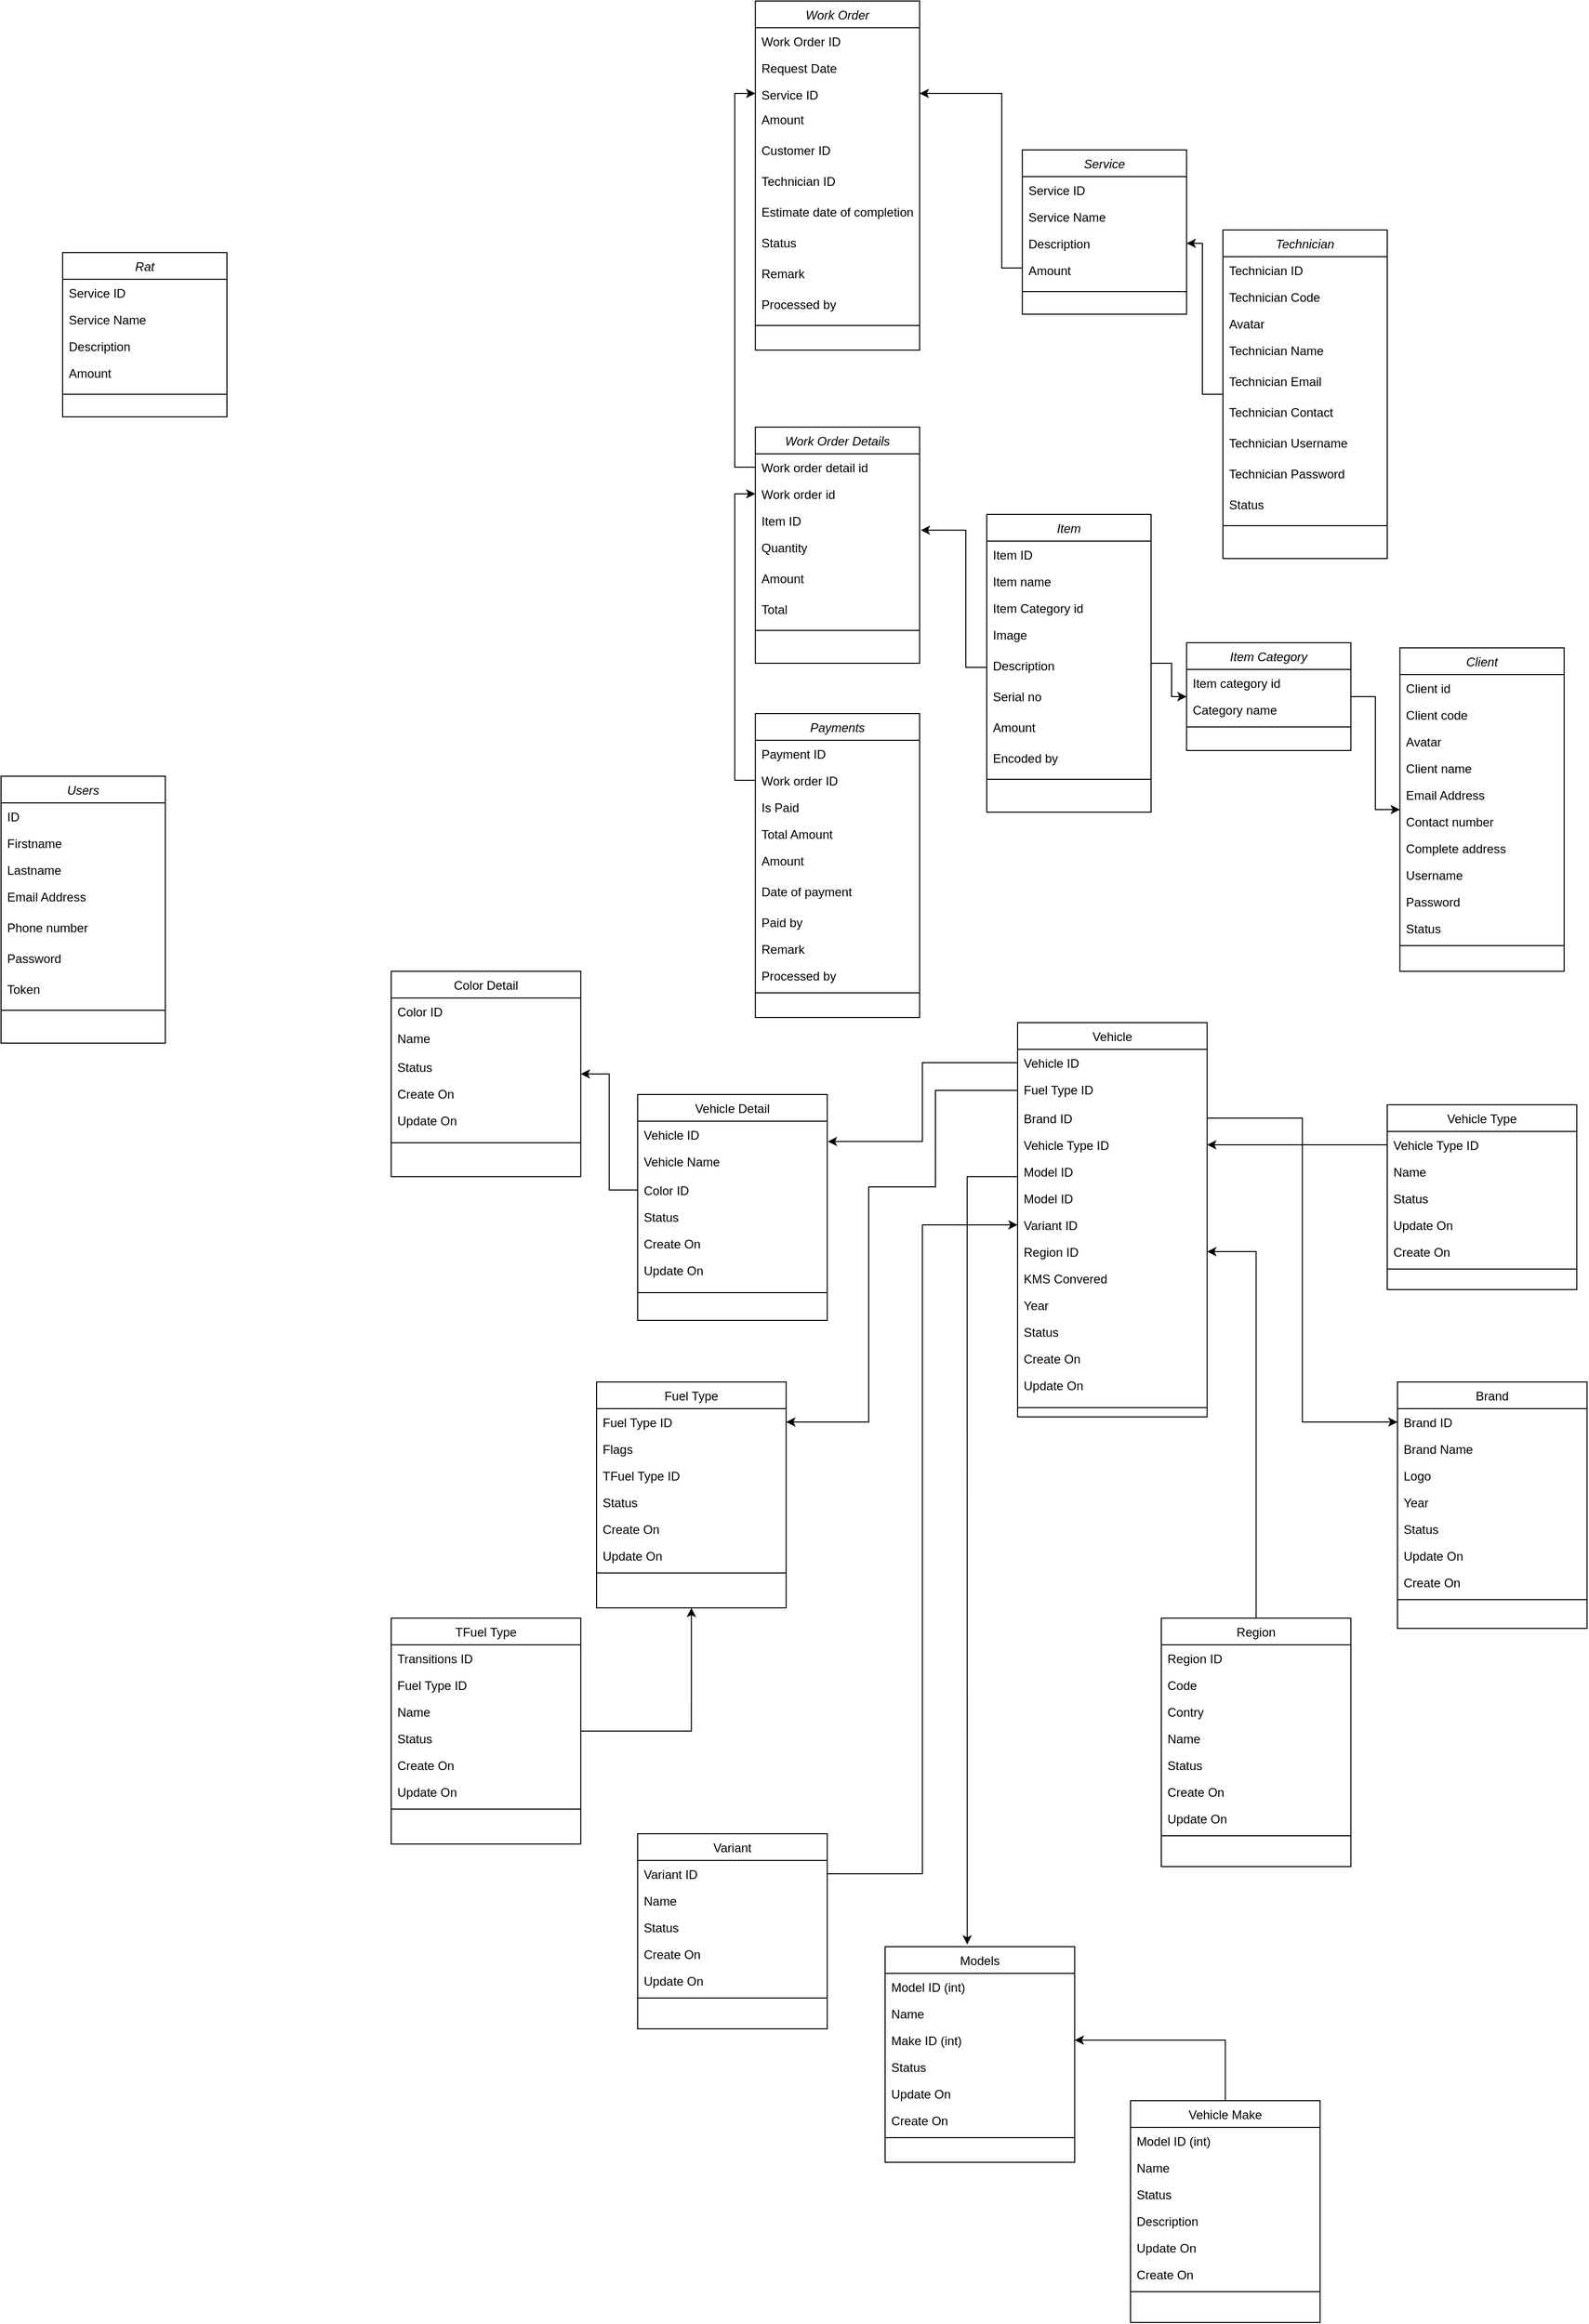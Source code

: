 <mxfile version="20.7.4" type="github">
  <diagram id="C5RBs43oDa-KdzZeNtuy" name="Garage Map App - DB Diagram">
    <mxGraphModel dx="3592" dy="1774" grid="1" gridSize="10" guides="1" tooltips="1" connect="1" arrows="1" fold="1" page="1" pageScale="1" pageWidth="827" pageHeight="1169" math="0" shadow="0">
      <root>
        <mxCell id="WIyWlLk6GJQsqaUBKTNV-0" />
        <mxCell id="WIyWlLk6GJQsqaUBKTNV-1" parent="WIyWlLk6GJQsqaUBKTNV-0" />
        <mxCell id="zkfFHV4jXpPFQw0GAbJ--0" value="Users" style="swimlane;fontStyle=2;align=center;verticalAlign=top;childLayout=stackLayout;horizontal=1;startSize=26;horizontalStack=0;resizeParent=1;resizeLast=0;collapsible=1;marginBottom=0;rounded=0;shadow=0;strokeWidth=1;" parent="WIyWlLk6GJQsqaUBKTNV-1" vertex="1">
          <mxGeometry x="-540" y="230" width="160" height="260" as="geometry">
            <mxRectangle x="-830" y="60" width="160" height="26" as="alternateBounds" />
          </mxGeometry>
        </mxCell>
        <mxCell id="zkfFHV4jXpPFQw0GAbJ--1" value="ID" style="text;align=left;verticalAlign=top;spacingLeft=4;spacingRight=4;overflow=hidden;rotatable=0;points=[[0,0.5],[1,0.5]];portConstraint=eastwest;" parent="zkfFHV4jXpPFQw0GAbJ--0" vertex="1">
          <mxGeometry y="26" width="160" height="26" as="geometry" />
        </mxCell>
        <mxCell id="zkfFHV4jXpPFQw0GAbJ--2" value="Firstname" style="text;align=left;verticalAlign=top;spacingLeft=4;spacingRight=4;overflow=hidden;rotatable=0;points=[[0,0.5],[1,0.5]];portConstraint=eastwest;rounded=0;shadow=0;html=0;" parent="zkfFHV4jXpPFQw0GAbJ--0" vertex="1">
          <mxGeometry y="52" width="160" height="26" as="geometry" />
        </mxCell>
        <mxCell id="zkfFHV4jXpPFQw0GAbJ--3" value="Lastname" style="text;align=left;verticalAlign=top;spacingLeft=4;spacingRight=4;overflow=hidden;rotatable=0;points=[[0,0.5],[1,0.5]];portConstraint=eastwest;rounded=0;shadow=0;html=0;" parent="zkfFHV4jXpPFQw0GAbJ--0" vertex="1">
          <mxGeometry y="78" width="160" height="26" as="geometry" />
        </mxCell>
        <mxCell id="zhhEzy5p5cOylJhgr8vr-0" value="Email Address" style="text;align=left;verticalAlign=top;spacingLeft=4;spacingRight=4;overflow=hidden;rotatable=0;points=[[0,0.5],[1,0.5]];portConstraint=eastwest;rounded=0;shadow=0;html=0;" parent="zkfFHV4jXpPFQw0GAbJ--0" vertex="1">
          <mxGeometry y="104" width="160" height="30" as="geometry" />
        </mxCell>
        <mxCell id="1j_XflQxe0Tt35u-Hjj--0" value="Phone number" style="text;align=left;verticalAlign=top;spacingLeft=4;spacingRight=4;overflow=hidden;rotatable=0;points=[[0,0.5],[1,0.5]];portConstraint=eastwest;rounded=0;shadow=0;html=0;" parent="zkfFHV4jXpPFQw0GAbJ--0" vertex="1">
          <mxGeometry y="134" width="160" height="30" as="geometry" />
        </mxCell>
        <mxCell id="1j_XflQxe0Tt35u-Hjj--1" value="Password" style="text;align=left;verticalAlign=top;spacingLeft=4;spacingRight=4;overflow=hidden;rotatable=0;points=[[0,0.5],[1,0.5]];portConstraint=eastwest;rounded=0;shadow=0;html=0;" parent="zkfFHV4jXpPFQw0GAbJ--0" vertex="1">
          <mxGeometry y="164" width="160" height="30" as="geometry" />
        </mxCell>
        <mxCell id="1j_XflQxe0Tt35u-Hjj--2" value="Token" style="text;align=left;verticalAlign=top;spacingLeft=4;spacingRight=4;overflow=hidden;rotatable=0;points=[[0,0.5],[1,0.5]];portConstraint=eastwest;rounded=0;shadow=0;html=0;" parent="zkfFHV4jXpPFQw0GAbJ--0" vertex="1">
          <mxGeometry y="194" width="160" height="30" as="geometry" />
        </mxCell>
        <mxCell id="zkfFHV4jXpPFQw0GAbJ--4" value="" style="line;html=1;strokeWidth=1;align=left;verticalAlign=middle;spacingTop=-1;spacingLeft=3;spacingRight=3;rotatable=0;labelPosition=right;points=[];portConstraint=eastwest;" parent="zkfFHV4jXpPFQw0GAbJ--0" vertex="1">
          <mxGeometry y="224" width="160" height="8" as="geometry" />
        </mxCell>
        <mxCell id="_AmsLy0YTMM-9idU5BuL-29" value="" style="edgeStyle=orthogonalEdgeStyle;rounded=0;orthogonalLoop=1;jettySize=auto;html=1;entryX=0.433;entryY=-0.01;entryDx=0;entryDy=0;entryPerimeter=0;" parent="WIyWlLk6GJQsqaUBKTNV-1" target="_AmsLy0YTMM-9idU5BuL-20" edge="1">
          <mxGeometry relative="1" as="geometry">
            <Array as="points">
              <mxPoint x="450" y="620" />
              <mxPoint x="380" y="620" />
            </Array>
            <mxPoint x="410" y="620" as="sourcePoint" />
          </mxGeometry>
        </mxCell>
        <mxCell id="_AmsLy0YTMM-9idU5BuL-112" value="" style="edgeStyle=orthogonalEdgeStyle;rounded=0;orthogonalLoop=1;jettySize=auto;html=1;entryX=1.003;entryY=0.761;entryDx=0;entryDy=0;entryPerimeter=0;" parent="WIyWlLk6GJQsqaUBKTNV-1" source="zkfFHV4jXpPFQw0GAbJ--18" target="_AmsLy0YTMM-9idU5BuL-100" edge="1">
          <mxGeometry relative="1" as="geometry" />
        </mxCell>
        <mxCell id="zkfFHV4jXpPFQw0GAbJ--17" value="Vehicle" style="swimlane;fontStyle=0;align=center;verticalAlign=top;childLayout=stackLayout;horizontal=1;startSize=26;horizontalStack=0;resizeParent=1;resizeLast=0;collapsible=1;marginBottom=0;rounded=0;shadow=0;strokeWidth=1;" parent="WIyWlLk6GJQsqaUBKTNV-1" vertex="1">
          <mxGeometry x="450" y="470" width="184.62" height="384" as="geometry">
            <mxRectangle x="550" y="140" width="160" height="26" as="alternateBounds" />
          </mxGeometry>
        </mxCell>
        <mxCell id="zkfFHV4jXpPFQw0GAbJ--18" value="Vehicle ID" style="text;align=left;verticalAlign=top;spacingLeft=4;spacingRight=4;overflow=hidden;rotatable=0;points=[[0,0.5],[1,0.5]];portConstraint=eastwest;" parent="zkfFHV4jXpPFQw0GAbJ--17" vertex="1">
          <mxGeometry y="26" width="184.62" height="26" as="geometry" />
        </mxCell>
        <mxCell id="zkfFHV4jXpPFQw0GAbJ--19" value="Fuel Type ID" style="text;align=left;verticalAlign=top;spacingLeft=4;spacingRight=4;overflow=hidden;rotatable=0;points=[[0,0.5],[1,0.5]];portConstraint=eastwest;rounded=0;shadow=0;html=0;" parent="zkfFHV4jXpPFQw0GAbJ--17" vertex="1">
          <mxGeometry y="52" width="184.62" height="28" as="geometry" />
        </mxCell>
        <mxCell id="zkfFHV4jXpPFQw0GAbJ--20" value="Brand ID" style="text;align=left;verticalAlign=top;spacingLeft=4;spacingRight=4;overflow=hidden;rotatable=0;points=[[0,0.5],[1,0.5]];portConstraint=eastwest;rounded=0;shadow=0;html=0;" parent="zkfFHV4jXpPFQw0GAbJ--17" vertex="1">
          <mxGeometry y="80" width="184.62" height="26" as="geometry" />
        </mxCell>
        <mxCell id="_AmsLy0YTMM-9idU5BuL-56" value="Vehicle Type ID" style="text;align=left;verticalAlign=top;spacingLeft=4;spacingRight=4;overflow=hidden;rotatable=0;points=[[0,0.5],[1,0.5]];portConstraint=eastwest;rounded=0;shadow=0;html=0;" parent="zkfFHV4jXpPFQw0GAbJ--17" vertex="1">
          <mxGeometry y="106" width="184.62" height="26" as="geometry" />
        </mxCell>
        <mxCell id="TfA8qvyjhMoh7MB1J778-33" value="Model ID" style="text;align=left;verticalAlign=top;spacingLeft=4;spacingRight=4;overflow=hidden;rotatable=0;points=[[0,0.5],[1,0.5]];portConstraint=eastwest;rounded=0;shadow=0;html=0;" parent="zkfFHV4jXpPFQw0GAbJ--17" vertex="1">
          <mxGeometry y="132" width="184.62" height="26" as="geometry" />
        </mxCell>
        <mxCell id="zkfFHV4jXpPFQw0GAbJ--21" value="Model ID" style="text;align=left;verticalAlign=top;spacingLeft=4;spacingRight=4;overflow=hidden;rotatable=0;points=[[0,0.5],[1,0.5]];portConstraint=eastwest;rounded=0;shadow=0;html=0;" parent="zkfFHV4jXpPFQw0GAbJ--17" vertex="1">
          <mxGeometry y="158" width="184.62" height="26" as="geometry" />
        </mxCell>
        <mxCell id="zkfFHV4jXpPFQw0GAbJ--22" value="Variant ID" style="text;align=left;verticalAlign=top;spacingLeft=4;spacingRight=4;overflow=hidden;rotatable=0;points=[[0,0.5],[1,0.5]];portConstraint=eastwest;rounded=0;shadow=0;html=0;" parent="zkfFHV4jXpPFQw0GAbJ--17" vertex="1">
          <mxGeometry y="184" width="184.62" height="26" as="geometry" />
        </mxCell>
        <mxCell id="1j_XflQxe0Tt35u-Hjj--4" value="Region ID" style="text;align=left;verticalAlign=top;spacingLeft=4;spacingRight=4;overflow=hidden;rotatable=0;points=[[0,0.5],[1,0.5]];portConstraint=eastwest;rounded=0;shadow=0;html=0;" parent="zkfFHV4jXpPFQw0GAbJ--17" vertex="1">
          <mxGeometry y="210" width="184.62" height="26" as="geometry" />
        </mxCell>
        <mxCell id="_AmsLy0YTMM-9idU5BuL-124" value="KMS Convered" style="text;align=left;verticalAlign=top;spacingLeft=4;spacingRight=4;overflow=hidden;rotatable=0;points=[[0,0.5],[1,0.5]];portConstraint=eastwest;rounded=0;shadow=0;html=0;" parent="zkfFHV4jXpPFQw0GAbJ--17" vertex="1">
          <mxGeometry y="236" width="184.62" height="26" as="geometry" />
        </mxCell>
        <mxCell id="1j_XflQxe0Tt35u-Hjj--3" value="Year" style="text;align=left;verticalAlign=top;spacingLeft=4;spacingRight=4;overflow=hidden;rotatable=0;points=[[0,0.5],[1,0.5]];portConstraint=eastwest;rounded=0;shadow=0;html=0;" parent="zkfFHV4jXpPFQw0GAbJ--17" vertex="1">
          <mxGeometry y="262" width="184.62" height="26" as="geometry" />
        </mxCell>
        <mxCell id="_AmsLy0YTMM-9idU5BuL-93" value="Status" style="text;align=left;verticalAlign=top;spacingLeft=4;spacingRight=4;overflow=hidden;rotatable=0;points=[[0,0.5],[1,0.5]];portConstraint=eastwest;rounded=0;shadow=0;html=0;" parent="zkfFHV4jXpPFQw0GAbJ--17" vertex="1">
          <mxGeometry y="288" width="184.62" height="26" as="geometry" />
        </mxCell>
        <mxCell id="_AmsLy0YTMM-9idU5BuL-94" value="Create On" style="text;align=left;verticalAlign=top;spacingLeft=4;spacingRight=4;overflow=hidden;rotatable=0;points=[[0,0.5],[1,0.5]];portConstraint=eastwest;rounded=0;shadow=0;html=0;" parent="zkfFHV4jXpPFQw0GAbJ--17" vertex="1">
          <mxGeometry y="314" width="184.62" height="26" as="geometry" />
        </mxCell>
        <mxCell id="_AmsLy0YTMM-9idU5BuL-95" value="Update On" style="text;align=left;verticalAlign=top;spacingLeft=4;spacingRight=4;overflow=hidden;rotatable=0;points=[[0,0.5],[1,0.5]];portConstraint=eastwest;rounded=0;shadow=0;html=0;" parent="zkfFHV4jXpPFQw0GAbJ--17" vertex="1">
          <mxGeometry y="340" width="184.62" height="26" as="geometry" />
        </mxCell>
        <mxCell id="zkfFHV4jXpPFQw0GAbJ--23" value="" style="line;html=1;strokeWidth=1;align=left;verticalAlign=middle;spacingTop=-1;spacingLeft=3;spacingRight=3;rotatable=0;labelPosition=right;points=[];portConstraint=eastwest;" parent="zkfFHV4jXpPFQw0GAbJ--17" vertex="1">
          <mxGeometry y="366" width="184.62" height="18" as="geometry" />
        </mxCell>
        <mxCell id="_AmsLy0YTMM-9idU5BuL-1" value="Brand" style="swimlane;fontStyle=0;align=center;verticalAlign=top;childLayout=stackLayout;horizontal=1;startSize=26;horizontalStack=0;resizeParent=1;resizeLast=0;collapsible=1;marginBottom=0;rounded=0;shadow=0;strokeWidth=1;" parent="WIyWlLk6GJQsqaUBKTNV-1" vertex="1">
          <mxGeometry x="820" y="820" width="184.62" height="240" as="geometry">
            <mxRectangle x="550" y="140" width="160" height="26" as="alternateBounds" />
          </mxGeometry>
        </mxCell>
        <mxCell id="_AmsLy0YTMM-9idU5BuL-2" value="Brand ID" style="text;align=left;verticalAlign=top;spacingLeft=4;spacingRight=4;overflow=hidden;rotatable=0;points=[[0,0.5],[1,0.5]];portConstraint=eastwest;" parent="_AmsLy0YTMM-9idU5BuL-1" vertex="1">
          <mxGeometry y="26" width="184.62" height="26" as="geometry" />
        </mxCell>
        <mxCell id="_AmsLy0YTMM-9idU5BuL-3" value="Brand Name" style="text;align=left;verticalAlign=top;spacingLeft=4;spacingRight=4;overflow=hidden;rotatable=0;points=[[0,0.5],[1,0.5]];portConstraint=eastwest;rounded=0;shadow=0;html=0;" parent="_AmsLy0YTMM-9idU5BuL-1" vertex="1">
          <mxGeometry y="52" width="184.62" height="26" as="geometry" />
        </mxCell>
        <mxCell id="_AmsLy0YTMM-9idU5BuL-4" value="Logo" style="text;align=left;verticalAlign=top;spacingLeft=4;spacingRight=4;overflow=hidden;rotatable=0;points=[[0,0.5],[1,0.5]];portConstraint=eastwest;rounded=0;shadow=0;html=0;" parent="_AmsLy0YTMM-9idU5BuL-1" vertex="1">
          <mxGeometry y="78" width="184.62" height="26" as="geometry" />
        </mxCell>
        <mxCell id="_AmsLy0YTMM-9idU5BuL-6" value="Year " style="text;align=left;verticalAlign=top;spacingLeft=4;spacingRight=4;overflow=hidden;rotatable=0;points=[[0,0.5],[1,0.5]];portConstraint=eastwest;rounded=0;shadow=0;html=0;" parent="_AmsLy0YTMM-9idU5BuL-1" vertex="1">
          <mxGeometry y="104" width="184.62" height="26" as="geometry" />
        </mxCell>
        <mxCell id="_AmsLy0YTMM-9idU5BuL-7" value="Status" style="text;align=left;verticalAlign=top;spacingLeft=4;spacingRight=4;overflow=hidden;rotatable=0;points=[[0,0.5],[1,0.5]];portConstraint=eastwest;rounded=0;shadow=0;html=0;" parent="_AmsLy0YTMM-9idU5BuL-1" vertex="1">
          <mxGeometry y="130" width="184.62" height="26" as="geometry" />
        </mxCell>
        <mxCell id="_AmsLy0YTMM-9idU5BuL-8" value="Update On" style="text;align=left;verticalAlign=top;spacingLeft=4;spacingRight=4;overflow=hidden;rotatable=0;points=[[0,0.5],[1,0.5]];portConstraint=eastwest;rounded=0;shadow=0;html=0;" parent="_AmsLy0YTMM-9idU5BuL-1" vertex="1">
          <mxGeometry y="156" width="184.62" height="26" as="geometry" />
        </mxCell>
        <mxCell id="_AmsLy0YTMM-9idU5BuL-51" value="Create On" style="text;align=left;verticalAlign=top;spacingLeft=4;spacingRight=4;overflow=hidden;rotatable=0;points=[[0,0.5],[1,0.5]];portConstraint=eastwest;rounded=0;shadow=0;html=0;" parent="_AmsLy0YTMM-9idU5BuL-1" vertex="1">
          <mxGeometry y="182" width="184.62" height="26" as="geometry" />
        </mxCell>
        <mxCell id="_AmsLy0YTMM-9idU5BuL-9" value="" style="line;html=1;strokeWidth=1;align=left;verticalAlign=middle;spacingTop=-1;spacingLeft=3;spacingRight=3;rotatable=0;labelPosition=right;points=[];portConstraint=eastwest;" parent="_AmsLy0YTMM-9idU5BuL-1" vertex="1">
          <mxGeometry y="208" width="184.62" height="8" as="geometry" />
        </mxCell>
        <mxCell id="_AmsLy0YTMM-9idU5BuL-10" value="Vehicle Type" style="swimlane;fontStyle=0;align=center;verticalAlign=top;childLayout=stackLayout;horizontal=1;startSize=26;horizontalStack=0;resizeParent=1;resizeLast=0;collapsible=1;marginBottom=0;rounded=0;shadow=0;strokeWidth=1;" parent="WIyWlLk6GJQsqaUBKTNV-1" vertex="1">
          <mxGeometry x="810" y="550" width="184.62" height="180" as="geometry">
            <mxRectangle x="550" y="140" width="160" height="26" as="alternateBounds" />
          </mxGeometry>
        </mxCell>
        <mxCell id="_AmsLy0YTMM-9idU5BuL-11" value="Vehicle Type ID " style="text;align=left;verticalAlign=top;spacingLeft=4;spacingRight=4;overflow=hidden;rotatable=0;points=[[0,0.5],[1,0.5]];portConstraint=eastwest;" parent="_AmsLy0YTMM-9idU5BuL-10" vertex="1">
          <mxGeometry y="26" width="184.62" height="26" as="geometry" />
        </mxCell>
        <mxCell id="_AmsLy0YTMM-9idU5BuL-12" value="Name" style="text;align=left;verticalAlign=top;spacingLeft=4;spacingRight=4;overflow=hidden;rotatable=0;points=[[0,0.5],[1,0.5]];portConstraint=eastwest;rounded=0;shadow=0;html=0;" parent="_AmsLy0YTMM-9idU5BuL-10" vertex="1">
          <mxGeometry y="52" width="184.62" height="26" as="geometry" />
        </mxCell>
        <mxCell id="_AmsLy0YTMM-9idU5BuL-13" value="Status" style="text;align=left;verticalAlign=top;spacingLeft=4;spacingRight=4;overflow=hidden;rotatable=0;points=[[0,0.5],[1,0.5]];portConstraint=eastwest;rounded=0;shadow=0;html=0;" parent="_AmsLy0YTMM-9idU5BuL-10" vertex="1">
          <mxGeometry y="78" width="184.62" height="26" as="geometry" />
        </mxCell>
        <mxCell id="_AmsLy0YTMM-9idU5BuL-96" value="Update On" style="text;align=left;verticalAlign=top;spacingLeft=4;spacingRight=4;overflow=hidden;rotatable=0;points=[[0,0.5],[1,0.5]];portConstraint=eastwest;rounded=0;shadow=0;html=0;" parent="_AmsLy0YTMM-9idU5BuL-10" vertex="1">
          <mxGeometry y="104" width="184.62" height="26" as="geometry" />
        </mxCell>
        <mxCell id="_AmsLy0YTMM-9idU5BuL-14" value="Create On" style="text;align=left;verticalAlign=top;spacingLeft=4;spacingRight=4;overflow=hidden;rotatable=0;points=[[0,0.5],[1,0.5]];portConstraint=eastwest;rounded=0;shadow=0;html=0;" parent="_AmsLy0YTMM-9idU5BuL-10" vertex="1">
          <mxGeometry y="130" width="184.62" height="26" as="geometry" />
        </mxCell>
        <mxCell id="_AmsLy0YTMM-9idU5BuL-18" value="" style="line;html=1;strokeWidth=1;align=left;verticalAlign=middle;spacingTop=-1;spacingLeft=3;spacingRight=3;rotatable=0;labelPosition=right;points=[];portConstraint=eastwest;" parent="_AmsLy0YTMM-9idU5BuL-10" vertex="1">
          <mxGeometry y="156" width="184.62" height="8" as="geometry" />
        </mxCell>
        <mxCell id="_AmsLy0YTMM-9idU5BuL-20" value="Models" style="swimlane;fontStyle=0;align=center;verticalAlign=top;childLayout=stackLayout;horizontal=1;startSize=26;horizontalStack=0;resizeParent=1;resizeLast=0;collapsible=1;marginBottom=0;rounded=0;shadow=0;strokeWidth=1;" parent="WIyWlLk6GJQsqaUBKTNV-1" vertex="1">
          <mxGeometry x="321" y="1370" width="184.62" height="210" as="geometry">
            <mxRectangle x="550" y="140" width="160" height="26" as="alternateBounds" />
          </mxGeometry>
        </mxCell>
        <mxCell id="_AmsLy0YTMM-9idU5BuL-21" value="Model ID (int)" style="text;align=left;verticalAlign=top;spacingLeft=4;spacingRight=4;overflow=hidden;rotatable=0;points=[[0,0.5],[1,0.5]];portConstraint=eastwest;" parent="_AmsLy0YTMM-9idU5BuL-20" vertex="1">
          <mxGeometry y="26" width="184.62" height="26" as="geometry" />
        </mxCell>
        <mxCell id="_AmsLy0YTMM-9idU5BuL-22" value="Name" style="text;align=left;verticalAlign=top;spacingLeft=4;spacingRight=4;overflow=hidden;rotatable=0;points=[[0,0.5],[1,0.5]];portConstraint=eastwest;rounded=0;shadow=0;html=0;" parent="_AmsLy0YTMM-9idU5BuL-20" vertex="1">
          <mxGeometry y="52" width="184.62" height="26" as="geometry" />
        </mxCell>
        <mxCell id="_AmsLy0YTMM-9idU5BuL-33" value="Make ID (int)" style="text;align=left;verticalAlign=top;spacingLeft=4;spacingRight=4;overflow=hidden;rotatable=0;points=[[0,0.5],[1,0.5]];portConstraint=eastwest;rounded=0;shadow=0;html=0;" parent="_AmsLy0YTMM-9idU5BuL-20" vertex="1">
          <mxGeometry y="78" width="184.62" height="26" as="geometry" />
        </mxCell>
        <mxCell id="_AmsLy0YTMM-9idU5BuL-27" value="Status" style="text;align=left;verticalAlign=top;spacingLeft=4;spacingRight=4;overflow=hidden;rotatable=0;points=[[0,0.5],[1,0.5]];portConstraint=eastwest;rounded=0;shadow=0;html=0;" parent="_AmsLy0YTMM-9idU5BuL-20" vertex="1">
          <mxGeometry y="104" width="184.62" height="26" as="geometry" />
        </mxCell>
        <mxCell id="_AmsLy0YTMM-9idU5BuL-30" value="Update On" style="text;align=left;verticalAlign=top;spacingLeft=4;spacingRight=4;overflow=hidden;rotatable=0;points=[[0,0.5],[1,0.5]];portConstraint=eastwest;rounded=0;shadow=0;html=0;" parent="_AmsLy0YTMM-9idU5BuL-20" vertex="1">
          <mxGeometry y="130" width="184.62" height="26" as="geometry" />
        </mxCell>
        <mxCell id="_AmsLy0YTMM-9idU5BuL-31" value="Create On" style="text;align=left;verticalAlign=top;spacingLeft=4;spacingRight=4;overflow=hidden;rotatable=0;points=[[0,0.5],[1,0.5]];portConstraint=eastwest;rounded=0;shadow=0;html=0;" parent="_AmsLy0YTMM-9idU5BuL-20" vertex="1">
          <mxGeometry y="156" width="184.62" height="26" as="geometry" />
        </mxCell>
        <mxCell id="_AmsLy0YTMM-9idU5BuL-28" value="" style="line;html=1;strokeWidth=1;align=left;verticalAlign=middle;spacingTop=-1;spacingLeft=3;spacingRight=3;rotatable=0;labelPosition=right;points=[];portConstraint=eastwest;" parent="_AmsLy0YTMM-9idU5BuL-20" vertex="1">
          <mxGeometry y="182" width="184.62" height="8" as="geometry" />
        </mxCell>
        <mxCell id="_AmsLy0YTMM-9idU5BuL-45" style="edgeStyle=orthogonalEdgeStyle;rounded=0;orthogonalLoop=1;jettySize=auto;html=1;" parent="WIyWlLk6GJQsqaUBKTNV-1" source="_AmsLy0YTMM-9idU5BuL-34" target="_AmsLy0YTMM-9idU5BuL-33" edge="1">
          <mxGeometry relative="1" as="geometry">
            <mxPoint x="1138" y="670" as="targetPoint" />
          </mxGeometry>
        </mxCell>
        <mxCell id="_AmsLy0YTMM-9idU5BuL-34" value="Vehicle Make" style="swimlane;fontStyle=0;align=center;verticalAlign=top;childLayout=stackLayout;horizontal=1;startSize=26;horizontalStack=0;resizeParent=1;resizeLast=0;collapsible=1;marginBottom=0;rounded=0;shadow=0;strokeWidth=1;" parent="WIyWlLk6GJQsqaUBKTNV-1" vertex="1">
          <mxGeometry x="560" y="1520" width="184.62" height="216" as="geometry">
            <mxRectangle x="550" y="140" width="160" height="26" as="alternateBounds" />
          </mxGeometry>
        </mxCell>
        <mxCell id="_AmsLy0YTMM-9idU5BuL-35" value="Model ID (int)" style="text;align=left;verticalAlign=top;spacingLeft=4;spacingRight=4;overflow=hidden;rotatable=0;points=[[0,0.5],[1,0.5]];portConstraint=eastwest;" parent="_AmsLy0YTMM-9idU5BuL-34" vertex="1">
          <mxGeometry y="26" width="184.62" height="26" as="geometry" />
        </mxCell>
        <mxCell id="_AmsLy0YTMM-9idU5BuL-36" value="Name" style="text;align=left;verticalAlign=top;spacingLeft=4;spacingRight=4;overflow=hidden;rotatable=0;points=[[0,0.5],[1,0.5]];portConstraint=eastwest;rounded=0;shadow=0;html=0;" parent="_AmsLy0YTMM-9idU5BuL-34" vertex="1">
          <mxGeometry y="52" width="184.62" height="26" as="geometry" />
        </mxCell>
        <mxCell id="_AmsLy0YTMM-9idU5BuL-38" value="Status" style="text;align=left;verticalAlign=top;spacingLeft=4;spacingRight=4;overflow=hidden;rotatable=0;points=[[0,0.5],[1,0.5]];portConstraint=eastwest;rounded=0;shadow=0;html=0;" parent="_AmsLy0YTMM-9idU5BuL-34" vertex="1">
          <mxGeometry y="78" width="184.62" height="26" as="geometry" />
        </mxCell>
        <mxCell id="_AmsLy0YTMM-9idU5BuL-50" value="Description" style="text;align=left;verticalAlign=top;spacingLeft=4;spacingRight=4;overflow=hidden;rotatable=0;points=[[0,0.5],[1,0.5]];portConstraint=eastwest;rounded=0;shadow=0;html=0;" parent="_AmsLy0YTMM-9idU5BuL-34" vertex="1">
          <mxGeometry y="104" width="184.62" height="26" as="geometry" />
        </mxCell>
        <mxCell id="_AmsLy0YTMM-9idU5BuL-49" value="Update On" style="text;align=left;verticalAlign=top;spacingLeft=4;spacingRight=4;overflow=hidden;rotatable=0;points=[[0,0.5],[1,0.5]];portConstraint=eastwest;rounded=0;shadow=0;html=0;" parent="_AmsLy0YTMM-9idU5BuL-34" vertex="1">
          <mxGeometry y="130" width="184.62" height="26" as="geometry" />
        </mxCell>
        <mxCell id="_AmsLy0YTMM-9idU5BuL-40" value="Create On" style="text;align=left;verticalAlign=top;spacingLeft=4;spacingRight=4;overflow=hidden;rotatable=0;points=[[0,0.5],[1,0.5]];portConstraint=eastwest;rounded=0;shadow=0;html=0;" parent="_AmsLy0YTMM-9idU5BuL-34" vertex="1">
          <mxGeometry y="156" width="184.62" height="26" as="geometry" />
        </mxCell>
        <mxCell id="_AmsLy0YTMM-9idU5BuL-41" value="" style="line;html=1;strokeWidth=1;align=left;verticalAlign=middle;spacingTop=-1;spacingLeft=3;spacingRight=3;rotatable=0;labelPosition=right;points=[];portConstraint=eastwest;" parent="_AmsLy0YTMM-9idU5BuL-34" vertex="1">
          <mxGeometry y="182" width="184.62" height="8" as="geometry" />
        </mxCell>
        <mxCell id="_AmsLy0YTMM-9idU5BuL-54" style="edgeStyle=orthogonalEdgeStyle;rounded=0;orthogonalLoop=1;jettySize=auto;html=1;" parent="WIyWlLk6GJQsqaUBKTNV-1" source="zkfFHV4jXpPFQw0GAbJ--20" target="_AmsLy0YTMM-9idU5BuL-2" edge="1">
          <mxGeometry relative="1" as="geometry" />
        </mxCell>
        <mxCell id="_AmsLy0YTMM-9idU5BuL-57" style="edgeStyle=orthogonalEdgeStyle;rounded=0;orthogonalLoop=1;jettySize=auto;html=1;" parent="WIyWlLk6GJQsqaUBKTNV-1" source="_AmsLy0YTMM-9idU5BuL-11" target="_AmsLy0YTMM-9idU5BuL-56" edge="1">
          <mxGeometry relative="1" as="geometry">
            <Array as="points" />
          </mxGeometry>
        </mxCell>
        <mxCell id="_AmsLy0YTMM-9idU5BuL-59" value="Fuel Type" style="swimlane;fontStyle=0;align=center;verticalAlign=top;childLayout=stackLayout;horizontal=1;startSize=26;horizontalStack=0;resizeParent=1;resizeLast=0;collapsible=1;marginBottom=0;rounded=0;shadow=0;strokeWidth=1;" parent="WIyWlLk6GJQsqaUBKTNV-1" vertex="1">
          <mxGeometry x="40" y="820" width="184.62" height="220" as="geometry">
            <mxRectangle x="550" y="140" width="160" height="26" as="alternateBounds" />
          </mxGeometry>
        </mxCell>
        <mxCell id="_AmsLy0YTMM-9idU5BuL-60" value="Fuel Type ID" style="text;align=left;verticalAlign=top;spacingLeft=4;spacingRight=4;overflow=hidden;rotatable=0;points=[[0,0.5],[1,0.5]];portConstraint=eastwest;" parent="_AmsLy0YTMM-9idU5BuL-59" vertex="1">
          <mxGeometry y="26" width="184.62" height="26" as="geometry" />
        </mxCell>
        <mxCell id="_AmsLy0YTMM-9idU5BuL-97" value="Flags" style="text;align=left;verticalAlign=top;spacingLeft=4;spacingRight=4;overflow=hidden;rotatable=0;points=[[0,0.5],[1,0.5]];portConstraint=eastwest;rounded=0;shadow=0;html=0;" parent="_AmsLy0YTMM-9idU5BuL-59" vertex="1">
          <mxGeometry y="52" width="184.62" height="26" as="geometry" />
        </mxCell>
        <mxCell id="_AmsLy0YTMM-9idU5BuL-61" value="TFuel Type ID" style="text;align=left;verticalAlign=top;spacingLeft=4;spacingRight=4;overflow=hidden;rotatable=0;points=[[0,0.5],[1,0.5]];portConstraint=eastwest;rounded=0;shadow=0;html=0;" parent="_AmsLy0YTMM-9idU5BuL-59" vertex="1">
          <mxGeometry y="78" width="184.62" height="26" as="geometry" />
        </mxCell>
        <mxCell id="_AmsLy0YTMM-9idU5BuL-62" value="Status" style="text;align=left;verticalAlign=top;spacingLeft=4;spacingRight=4;overflow=hidden;rotatable=0;points=[[0,0.5],[1,0.5]];portConstraint=eastwest;rounded=0;shadow=0;html=0;" parent="_AmsLy0YTMM-9idU5BuL-59" vertex="1">
          <mxGeometry y="104" width="184.62" height="26" as="geometry" />
        </mxCell>
        <mxCell id="_AmsLy0YTMM-9idU5BuL-65" value="Create On" style="text;align=left;verticalAlign=top;spacingLeft=4;spacingRight=4;overflow=hidden;rotatable=0;points=[[0,0.5],[1,0.5]];portConstraint=eastwest;rounded=0;shadow=0;html=0;" parent="_AmsLy0YTMM-9idU5BuL-59" vertex="1">
          <mxGeometry y="130" width="184.62" height="26" as="geometry" />
        </mxCell>
        <mxCell id="_AmsLy0YTMM-9idU5BuL-63" value="Update On" style="text;align=left;verticalAlign=top;spacingLeft=4;spacingRight=4;overflow=hidden;rotatable=0;points=[[0,0.5],[1,0.5]];portConstraint=eastwest;rounded=0;shadow=0;html=0;" parent="_AmsLy0YTMM-9idU5BuL-59" vertex="1">
          <mxGeometry y="156" width="184.62" height="26" as="geometry" />
        </mxCell>
        <mxCell id="_AmsLy0YTMM-9idU5BuL-64" value="" style="line;html=1;strokeWidth=1;align=left;verticalAlign=middle;spacingTop=-1;spacingLeft=3;spacingRight=3;rotatable=0;labelPosition=right;points=[];portConstraint=eastwest;" parent="_AmsLy0YTMM-9idU5BuL-59" vertex="1">
          <mxGeometry y="182" width="184.62" height="8" as="geometry" />
        </mxCell>
        <mxCell id="_AmsLy0YTMM-9idU5BuL-78" style="edgeStyle=orthogonalEdgeStyle;rounded=0;orthogonalLoop=1;jettySize=auto;html=1;entryX=0.5;entryY=1;entryDx=0;entryDy=0;" parent="WIyWlLk6GJQsqaUBKTNV-1" source="_AmsLy0YTMM-9idU5BuL-66" target="_AmsLy0YTMM-9idU5BuL-59" edge="1">
          <mxGeometry relative="1" as="geometry" />
        </mxCell>
        <mxCell id="_AmsLy0YTMM-9idU5BuL-66" value="TFuel Type" style="swimlane;fontStyle=0;align=center;verticalAlign=top;childLayout=stackLayout;horizontal=1;startSize=26;horizontalStack=0;resizeParent=1;resizeLast=0;collapsible=1;marginBottom=0;rounded=0;shadow=0;strokeWidth=1;" parent="WIyWlLk6GJQsqaUBKTNV-1" vertex="1">
          <mxGeometry x="-160" y="1050" width="184.62" height="220" as="geometry">
            <mxRectangle x="550" y="140" width="160" height="26" as="alternateBounds" />
          </mxGeometry>
        </mxCell>
        <mxCell id="_AmsLy0YTMM-9idU5BuL-98" value="Transitions ID" style="text;align=left;verticalAlign=top;spacingLeft=4;spacingRight=4;overflow=hidden;rotatable=0;points=[[0,0.5],[1,0.5]];portConstraint=eastwest;" parent="_AmsLy0YTMM-9idU5BuL-66" vertex="1">
          <mxGeometry y="26" width="184.62" height="26" as="geometry" />
        </mxCell>
        <mxCell id="_AmsLy0YTMM-9idU5BuL-67" value="Fuel Type ID" style="text;align=left;verticalAlign=top;spacingLeft=4;spacingRight=4;overflow=hidden;rotatable=0;points=[[0,0.5],[1,0.5]];portConstraint=eastwest;" parent="_AmsLy0YTMM-9idU5BuL-66" vertex="1">
          <mxGeometry y="52" width="184.62" height="26" as="geometry" />
        </mxCell>
        <mxCell id="_AmsLy0YTMM-9idU5BuL-75" value="Name" style="text;align=left;verticalAlign=top;spacingLeft=4;spacingRight=4;overflow=hidden;rotatable=0;points=[[0,0.5],[1,0.5]];portConstraint=eastwest;rounded=0;shadow=0;html=0;" parent="_AmsLy0YTMM-9idU5BuL-66" vertex="1">
          <mxGeometry y="78" width="184.62" height="26" as="geometry" />
        </mxCell>
        <mxCell id="_AmsLy0YTMM-9idU5BuL-69" value="Status" style="text;align=left;verticalAlign=top;spacingLeft=4;spacingRight=4;overflow=hidden;rotatable=0;points=[[0,0.5],[1,0.5]];portConstraint=eastwest;rounded=0;shadow=0;html=0;" parent="_AmsLy0YTMM-9idU5BuL-66" vertex="1">
          <mxGeometry y="104" width="184.62" height="26" as="geometry" />
        </mxCell>
        <mxCell id="_AmsLy0YTMM-9idU5BuL-70" value="Create On" style="text;align=left;verticalAlign=top;spacingLeft=4;spacingRight=4;overflow=hidden;rotatable=0;points=[[0,0.5],[1,0.5]];portConstraint=eastwest;rounded=0;shadow=0;html=0;" parent="_AmsLy0YTMM-9idU5BuL-66" vertex="1">
          <mxGeometry y="130" width="184.62" height="26" as="geometry" />
        </mxCell>
        <mxCell id="_AmsLy0YTMM-9idU5BuL-71" value="Update On" style="text;align=left;verticalAlign=top;spacingLeft=4;spacingRight=4;overflow=hidden;rotatable=0;points=[[0,0.5],[1,0.5]];portConstraint=eastwest;rounded=0;shadow=0;html=0;" parent="_AmsLy0YTMM-9idU5BuL-66" vertex="1">
          <mxGeometry y="156" width="184.62" height="26" as="geometry" />
        </mxCell>
        <mxCell id="_AmsLy0YTMM-9idU5BuL-72" value="" style="line;html=1;strokeWidth=1;align=left;verticalAlign=middle;spacingTop=-1;spacingLeft=3;spacingRight=3;rotatable=0;labelPosition=right;points=[];portConstraint=eastwest;" parent="_AmsLy0YTMM-9idU5BuL-66" vertex="1">
          <mxGeometry y="182" width="184.62" height="8" as="geometry" />
        </mxCell>
        <mxCell id="_AmsLy0YTMM-9idU5BuL-79" style="edgeStyle=orthogonalEdgeStyle;rounded=0;orthogonalLoop=1;jettySize=auto;html=1;" parent="WIyWlLk6GJQsqaUBKTNV-1" source="zkfFHV4jXpPFQw0GAbJ--19" target="_AmsLy0YTMM-9idU5BuL-60" edge="1">
          <mxGeometry relative="1" as="geometry">
            <Array as="points">
              <mxPoint x="370" y="536" />
              <mxPoint x="370" y="630" />
              <mxPoint x="305" y="630" />
              <mxPoint x="305" y="859" />
            </Array>
          </mxGeometry>
        </mxCell>
        <mxCell id="_AmsLy0YTMM-9idU5BuL-82" value="Variant" style="swimlane;fontStyle=0;align=center;verticalAlign=top;childLayout=stackLayout;horizontal=1;startSize=26;horizontalStack=0;resizeParent=1;resizeLast=0;collapsible=1;marginBottom=0;rounded=0;shadow=0;strokeWidth=1;" parent="WIyWlLk6GJQsqaUBKTNV-1" vertex="1">
          <mxGeometry x="80" y="1260" width="184.62" height="190" as="geometry">
            <mxRectangle x="170" y="1030" width="160" height="26" as="alternateBounds" />
          </mxGeometry>
        </mxCell>
        <mxCell id="_AmsLy0YTMM-9idU5BuL-83" value="Variant ID" style="text;align=left;verticalAlign=top;spacingLeft=4;spacingRight=4;overflow=hidden;rotatable=0;points=[[0,0.5],[1,0.5]];portConstraint=eastwest;" parent="_AmsLy0YTMM-9idU5BuL-82" vertex="1">
          <mxGeometry y="26" width="184.62" height="26" as="geometry" />
        </mxCell>
        <mxCell id="_AmsLy0YTMM-9idU5BuL-84" value="Name" style="text;align=left;verticalAlign=top;spacingLeft=4;spacingRight=4;overflow=hidden;rotatable=0;points=[[0,0.5],[1,0.5]];portConstraint=eastwest;rounded=0;shadow=0;html=0;" parent="_AmsLy0YTMM-9idU5BuL-82" vertex="1">
          <mxGeometry y="52" width="184.62" height="26" as="geometry" />
        </mxCell>
        <mxCell id="_AmsLy0YTMM-9idU5BuL-85" value="Status" style="text;align=left;verticalAlign=top;spacingLeft=4;spacingRight=4;overflow=hidden;rotatable=0;points=[[0,0.5],[1,0.5]];portConstraint=eastwest;rounded=0;shadow=0;html=0;" parent="_AmsLy0YTMM-9idU5BuL-82" vertex="1">
          <mxGeometry y="78" width="184.62" height="26" as="geometry" />
        </mxCell>
        <mxCell id="_AmsLy0YTMM-9idU5BuL-86" value="Create On" style="text;align=left;verticalAlign=top;spacingLeft=4;spacingRight=4;overflow=hidden;rotatable=0;points=[[0,0.5],[1,0.5]];portConstraint=eastwest;rounded=0;shadow=0;html=0;" parent="_AmsLy0YTMM-9idU5BuL-82" vertex="1">
          <mxGeometry y="104" width="184.62" height="26" as="geometry" />
        </mxCell>
        <mxCell id="_AmsLy0YTMM-9idU5BuL-87" value="Update On" style="text;align=left;verticalAlign=top;spacingLeft=4;spacingRight=4;overflow=hidden;rotatable=0;points=[[0,0.5],[1,0.5]];portConstraint=eastwest;rounded=0;shadow=0;html=0;" parent="_AmsLy0YTMM-9idU5BuL-82" vertex="1">
          <mxGeometry y="130" width="184.62" height="26" as="geometry" />
        </mxCell>
        <mxCell id="_AmsLy0YTMM-9idU5BuL-88" value="" style="line;html=1;strokeWidth=1;align=left;verticalAlign=middle;spacingTop=-1;spacingLeft=3;spacingRight=3;rotatable=0;labelPosition=right;points=[];portConstraint=eastwest;" parent="_AmsLy0YTMM-9idU5BuL-82" vertex="1">
          <mxGeometry y="156" width="184.62" height="8" as="geometry" />
        </mxCell>
        <mxCell id="_AmsLy0YTMM-9idU5BuL-91" style="edgeStyle=orthogonalEdgeStyle;rounded=0;orthogonalLoop=1;jettySize=auto;html=1;entryX=0;entryY=0.5;entryDx=0;entryDy=0;" parent="WIyWlLk6GJQsqaUBKTNV-1" source="_AmsLy0YTMM-9idU5BuL-83" target="zkfFHV4jXpPFQw0GAbJ--22" edge="1">
          <mxGeometry relative="1" as="geometry" />
        </mxCell>
        <mxCell id="_AmsLy0YTMM-9idU5BuL-122" value="" style="edgeStyle=orthogonalEdgeStyle;rounded=0;orthogonalLoop=1;jettySize=auto;html=1;exitX=0;exitY=0.5;exitDx=0;exitDy=0;" parent="WIyWlLk6GJQsqaUBKTNV-1" source="_AmsLy0YTMM-9idU5BuL-107" target="_AmsLy0YTMM-9idU5BuL-114" edge="1">
          <mxGeometry relative="1" as="geometry" />
        </mxCell>
        <mxCell id="_AmsLy0YTMM-9idU5BuL-99" value="Vehicle Detail" style="swimlane;fontStyle=0;align=center;verticalAlign=top;childLayout=stackLayout;horizontal=1;startSize=26;horizontalStack=0;resizeParent=1;resizeLast=0;collapsible=1;marginBottom=0;rounded=0;shadow=0;strokeWidth=1;" parent="WIyWlLk6GJQsqaUBKTNV-1" vertex="1">
          <mxGeometry x="80" y="540" width="184.62" height="220" as="geometry">
            <mxRectangle x="550" y="140" width="160" height="26" as="alternateBounds" />
          </mxGeometry>
        </mxCell>
        <mxCell id="_AmsLy0YTMM-9idU5BuL-100" value="Vehicle ID" style="text;align=left;verticalAlign=top;spacingLeft=4;spacingRight=4;overflow=hidden;rotatable=0;points=[[0,0.5],[1,0.5]];portConstraint=eastwest;" parent="_AmsLy0YTMM-9idU5BuL-99" vertex="1">
          <mxGeometry y="26" width="184.62" height="26" as="geometry" />
        </mxCell>
        <mxCell id="_AmsLy0YTMM-9idU5BuL-101" value="Vehicle Name" style="text;align=left;verticalAlign=top;spacingLeft=4;spacingRight=4;overflow=hidden;rotatable=0;points=[[0,0.5],[1,0.5]];portConstraint=eastwest;rounded=0;shadow=0;html=0;" parent="_AmsLy0YTMM-9idU5BuL-99" vertex="1">
          <mxGeometry y="52" width="184.62" height="28" as="geometry" />
        </mxCell>
        <mxCell id="_AmsLy0YTMM-9idU5BuL-107" value="Color ID" style="text;align=left;verticalAlign=top;spacingLeft=4;spacingRight=4;overflow=hidden;rotatable=0;points=[[0,0.5],[1,0.5]];portConstraint=eastwest;rounded=0;shadow=0;html=0;" parent="_AmsLy0YTMM-9idU5BuL-99" vertex="1">
          <mxGeometry y="80" width="184.62" height="26" as="geometry" />
        </mxCell>
        <mxCell id="_AmsLy0YTMM-9idU5BuL-108" value="Status" style="text;align=left;verticalAlign=top;spacingLeft=4;spacingRight=4;overflow=hidden;rotatable=0;points=[[0,0.5],[1,0.5]];portConstraint=eastwest;rounded=0;shadow=0;html=0;" parent="_AmsLy0YTMM-9idU5BuL-99" vertex="1">
          <mxGeometry y="106" width="184.62" height="26" as="geometry" />
        </mxCell>
        <mxCell id="_AmsLy0YTMM-9idU5BuL-109" value="Create On" style="text;align=left;verticalAlign=top;spacingLeft=4;spacingRight=4;overflow=hidden;rotatable=0;points=[[0,0.5],[1,0.5]];portConstraint=eastwest;rounded=0;shadow=0;html=0;" parent="_AmsLy0YTMM-9idU5BuL-99" vertex="1">
          <mxGeometry y="132" width="184.62" height="26" as="geometry" />
        </mxCell>
        <mxCell id="_AmsLy0YTMM-9idU5BuL-110" value="Update On" style="text;align=left;verticalAlign=top;spacingLeft=4;spacingRight=4;overflow=hidden;rotatable=0;points=[[0,0.5],[1,0.5]];portConstraint=eastwest;rounded=0;shadow=0;html=0;" parent="_AmsLy0YTMM-9idU5BuL-99" vertex="1">
          <mxGeometry y="158" width="184.62" height="26" as="geometry" />
        </mxCell>
        <mxCell id="_AmsLy0YTMM-9idU5BuL-111" value="" style="line;html=1;strokeWidth=1;align=left;verticalAlign=middle;spacingTop=-1;spacingLeft=3;spacingRight=3;rotatable=0;labelPosition=right;points=[];portConstraint=eastwest;" parent="_AmsLy0YTMM-9idU5BuL-99" vertex="1">
          <mxGeometry y="184" width="184.62" height="18" as="geometry" />
        </mxCell>
        <mxCell id="_AmsLy0YTMM-9idU5BuL-114" value="Color Detail" style="swimlane;fontStyle=0;align=center;verticalAlign=top;childLayout=stackLayout;horizontal=1;startSize=26;horizontalStack=0;resizeParent=1;resizeLast=0;collapsible=1;marginBottom=0;rounded=0;shadow=0;strokeWidth=1;" parent="WIyWlLk6GJQsqaUBKTNV-1" vertex="1">
          <mxGeometry x="-160" y="420" width="184.62" height="200" as="geometry">
            <mxRectangle x="550" y="140" width="160" height="26" as="alternateBounds" />
          </mxGeometry>
        </mxCell>
        <mxCell id="_AmsLy0YTMM-9idU5BuL-115" value="Color ID" style="text;align=left;verticalAlign=top;spacingLeft=4;spacingRight=4;overflow=hidden;rotatable=0;points=[[0,0.5],[1,0.5]];portConstraint=eastwest;" parent="_AmsLy0YTMM-9idU5BuL-114" vertex="1">
          <mxGeometry y="26" width="184.62" height="26" as="geometry" />
        </mxCell>
        <mxCell id="_AmsLy0YTMM-9idU5BuL-116" value="Name" style="text;align=left;verticalAlign=top;spacingLeft=4;spacingRight=4;overflow=hidden;rotatable=0;points=[[0,0.5],[1,0.5]];portConstraint=eastwest;rounded=0;shadow=0;html=0;" parent="_AmsLy0YTMM-9idU5BuL-114" vertex="1">
          <mxGeometry y="52" width="184.62" height="28" as="geometry" />
        </mxCell>
        <mxCell id="_AmsLy0YTMM-9idU5BuL-118" value="Status" style="text;align=left;verticalAlign=top;spacingLeft=4;spacingRight=4;overflow=hidden;rotatable=0;points=[[0,0.5],[1,0.5]];portConstraint=eastwest;rounded=0;shadow=0;html=0;" parent="_AmsLy0YTMM-9idU5BuL-114" vertex="1">
          <mxGeometry y="80" width="184.62" height="26" as="geometry" />
        </mxCell>
        <mxCell id="_AmsLy0YTMM-9idU5BuL-119" value="Create On" style="text;align=left;verticalAlign=top;spacingLeft=4;spacingRight=4;overflow=hidden;rotatable=0;points=[[0,0.5],[1,0.5]];portConstraint=eastwest;rounded=0;shadow=0;html=0;" parent="_AmsLy0YTMM-9idU5BuL-114" vertex="1">
          <mxGeometry y="106" width="184.62" height="26" as="geometry" />
        </mxCell>
        <mxCell id="_AmsLy0YTMM-9idU5BuL-120" value="Update On" style="text;align=left;verticalAlign=top;spacingLeft=4;spacingRight=4;overflow=hidden;rotatable=0;points=[[0,0.5],[1,0.5]];portConstraint=eastwest;rounded=0;shadow=0;html=0;" parent="_AmsLy0YTMM-9idU5BuL-114" vertex="1">
          <mxGeometry y="132" width="184.62" height="26" as="geometry" />
        </mxCell>
        <mxCell id="_AmsLy0YTMM-9idU5BuL-121" value="" style="line;html=1;strokeWidth=1;align=left;verticalAlign=middle;spacingTop=-1;spacingLeft=3;spacingRight=3;rotatable=0;labelPosition=right;points=[];portConstraint=eastwest;" parent="_AmsLy0YTMM-9idU5BuL-114" vertex="1">
          <mxGeometry y="158" width="184.62" height="18" as="geometry" />
        </mxCell>
        <mxCell id="_AmsLy0YTMM-9idU5BuL-136" style="edgeStyle=orthogonalEdgeStyle;rounded=0;orthogonalLoop=1;jettySize=auto;html=1;" parent="WIyWlLk6GJQsqaUBKTNV-1" source="_AmsLy0YTMM-9idU5BuL-125" target="1j_XflQxe0Tt35u-Hjj--4" edge="1">
          <mxGeometry relative="1" as="geometry" />
        </mxCell>
        <mxCell id="_AmsLy0YTMM-9idU5BuL-125" value="Region" style="swimlane;fontStyle=0;align=center;verticalAlign=top;childLayout=stackLayout;horizontal=1;startSize=26;horizontalStack=0;resizeParent=1;resizeLast=0;collapsible=1;marginBottom=0;rounded=0;shadow=0;strokeWidth=1;" parent="WIyWlLk6GJQsqaUBKTNV-1" vertex="1">
          <mxGeometry x="590" y="1050" width="184.62" height="242" as="geometry">
            <mxRectangle x="170" y="1030" width="160" height="26" as="alternateBounds" />
          </mxGeometry>
        </mxCell>
        <mxCell id="_AmsLy0YTMM-9idU5BuL-126" value="Region ID" style="text;align=left;verticalAlign=top;spacingLeft=4;spacingRight=4;overflow=hidden;rotatable=0;points=[[0,0.5],[1,0.5]];portConstraint=eastwest;" parent="_AmsLy0YTMM-9idU5BuL-125" vertex="1">
          <mxGeometry y="26" width="184.62" height="26" as="geometry" />
        </mxCell>
        <mxCell id="_AmsLy0YTMM-9idU5BuL-127" value="Code" style="text;align=left;verticalAlign=top;spacingLeft=4;spacingRight=4;overflow=hidden;rotatable=0;points=[[0,0.5],[1,0.5]];portConstraint=eastwest;rounded=0;shadow=0;html=0;" parent="_AmsLy0YTMM-9idU5BuL-125" vertex="1">
          <mxGeometry y="52" width="184.62" height="26" as="geometry" />
        </mxCell>
        <mxCell id="_AmsLy0YTMM-9idU5BuL-133" value="Contry" style="text;align=left;verticalAlign=top;spacingLeft=4;spacingRight=4;overflow=hidden;rotatable=0;points=[[0,0.5],[1,0.5]];portConstraint=eastwest;rounded=0;shadow=0;html=0;" parent="_AmsLy0YTMM-9idU5BuL-125" vertex="1">
          <mxGeometry y="78" width="184.62" height="26" as="geometry" />
        </mxCell>
        <mxCell id="_AmsLy0YTMM-9idU5BuL-128" value="Name" style="text;align=left;verticalAlign=top;spacingLeft=4;spacingRight=4;overflow=hidden;rotatable=0;points=[[0,0.5],[1,0.5]];portConstraint=eastwest;rounded=0;shadow=0;html=0;" parent="_AmsLy0YTMM-9idU5BuL-125" vertex="1">
          <mxGeometry y="104" width="184.62" height="26" as="geometry" />
        </mxCell>
        <mxCell id="_AmsLy0YTMM-9idU5BuL-132" value="Status" style="text;align=left;verticalAlign=top;spacingLeft=4;spacingRight=4;overflow=hidden;rotatable=0;points=[[0,0.5],[1,0.5]];portConstraint=eastwest;rounded=0;shadow=0;html=0;" parent="_AmsLy0YTMM-9idU5BuL-125" vertex="1">
          <mxGeometry y="130" width="184.62" height="26" as="geometry" />
        </mxCell>
        <mxCell id="_AmsLy0YTMM-9idU5BuL-129" value="Create On" style="text;align=left;verticalAlign=top;spacingLeft=4;spacingRight=4;overflow=hidden;rotatable=0;points=[[0,0.5],[1,0.5]];portConstraint=eastwest;rounded=0;shadow=0;html=0;" parent="_AmsLy0YTMM-9idU5BuL-125" vertex="1">
          <mxGeometry y="156" width="184.62" height="26" as="geometry" />
        </mxCell>
        <mxCell id="_AmsLy0YTMM-9idU5BuL-130" value="Update On" style="text;align=left;verticalAlign=top;spacingLeft=4;spacingRight=4;overflow=hidden;rotatable=0;points=[[0,0.5],[1,0.5]];portConstraint=eastwest;rounded=0;shadow=0;html=0;" parent="_AmsLy0YTMM-9idU5BuL-125" vertex="1">
          <mxGeometry y="182" width="184.62" height="26" as="geometry" />
        </mxCell>
        <mxCell id="_AmsLy0YTMM-9idU5BuL-131" value="" style="line;html=1;strokeWidth=1;align=left;verticalAlign=middle;spacingTop=-1;spacingLeft=3;spacingRight=3;rotatable=0;labelPosition=right;points=[];portConstraint=eastwest;" parent="_AmsLy0YTMM-9idU5BuL-125" vertex="1">
          <mxGeometry y="208" width="184.62" height="8" as="geometry" />
        </mxCell>
        <mxCell id="5J3ZqUvZW8YMCF7k5WIT-23" style="edgeStyle=orthogonalEdgeStyle;rounded=0;orthogonalLoop=1;jettySize=auto;html=1;" edge="1" parent="WIyWlLk6GJQsqaUBKTNV-1" source="pKip1tppJ04PTtZ95Z_z-1" target="8uALSgamqrS27bfwQgdc-18">
          <mxGeometry relative="1" as="geometry">
            <Array as="points">
              <mxPoint x="434.62" y="-265" />
              <mxPoint x="434.62" y="-435" />
            </Array>
          </mxGeometry>
        </mxCell>
        <mxCell id="pKip1tppJ04PTtZ95Z_z-1" value="Service" style="swimlane;fontStyle=2;align=center;verticalAlign=top;childLayout=stackLayout;horizontal=1;startSize=26;horizontalStack=0;resizeParent=1;resizeLast=0;collapsible=1;marginBottom=0;rounded=0;shadow=0;strokeWidth=1;" parent="WIyWlLk6GJQsqaUBKTNV-1" vertex="1">
          <mxGeometry x="454.62" y="-380" width="160" height="160" as="geometry">
            <mxRectangle x="-830" y="60" width="160" height="26" as="alternateBounds" />
          </mxGeometry>
        </mxCell>
        <mxCell id="pKip1tppJ04PTtZ95Z_z-2" value="Service ID" style="text;align=left;verticalAlign=top;spacingLeft=4;spacingRight=4;overflow=hidden;rotatable=0;points=[[0,0.5],[1,0.5]];portConstraint=eastwest;" parent="pKip1tppJ04PTtZ95Z_z-1" vertex="1">
          <mxGeometry y="26" width="160" height="26" as="geometry" />
        </mxCell>
        <mxCell id="pKip1tppJ04PTtZ95Z_z-3" value="Service Name" style="text;align=left;verticalAlign=top;spacingLeft=4;spacingRight=4;overflow=hidden;rotatable=0;points=[[0,0.5],[1,0.5]];portConstraint=eastwest;rounded=0;shadow=0;html=0;" parent="pKip1tppJ04PTtZ95Z_z-1" vertex="1">
          <mxGeometry y="52" width="160" height="26" as="geometry" />
        </mxCell>
        <mxCell id="pKip1tppJ04PTtZ95Z_z-4" value="Description" style="text;align=left;verticalAlign=top;spacingLeft=4;spacingRight=4;overflow=hidden;rotatable=0;points=[[0,0.5],[1,0.5]];portConstraint=eastwest;rounded=0;shadow=0;html=0;" parent="pKip1tppJ04PTtZ95Z_z-1" vertex="1">
          <mxGeometry y="78" width="160" height="26" as="geometry" />
        </mxCell>
        <mxCell id="pKip1tppJ04PTtZ95Z_z-5" value="Amount" style="text;align=left;verticalAlign=top;spacingLeft=4;spacingRight=4;overflow=hidden;rotatable=0;points=[[0,0.5],[1,0.5]];portConstraint=eastwest;rounded=0;shadow=0;html=0;" parent="pKip1tppJ04PTtZ95Z_z-1" vertex="1">
          <mxGeometry y="104" width="160" height="30" as="geometry" />
        </mxCell>
        <mxCell id="pKip1tppJ04PTtZ95Z_z-9" value="" style="line;html=1;strokeWidth=1;align=left;verticalAlign=middle;spacingTop=-1;spacingLeft=3;spacingRight=3;rotatable=0;labelPosition=right;points=[];portConstraint=eastwest;" parent="pKip1tppJ04PTtZ95Z_z-1" vertex="1">
          <mxGeometry y="134" width="160" height="8" as="geometry" />
        </mxCell>
        <mxCell id="5J3ZqUvZW8YMCF7k5WIT-30" style="edgeStyle=orthogonalEdgeStyle;rounded=0;orthogonalLoop=1;jettySize=auto;html=1;entryX=1;entryY=0.5;entryDx=0;entryDy=0;" edge="1" parent="WIyWlLk6GJQsqaUBKTNV-1" source="pKip1tppJ04PTtZ95Z_z-13" target="pKip1tppJ04PTtZ95Z_z-4">
          <mxGeometry relative="1" as="geometry" />
        </mxCell>
        <mxCell id="pKip1tppJ04PTtZ95Z_z-13" value="Technician" style="swimlane;fontStyle=2;align=center;verticalAlign=top;childLayout=stackLayout;horizontal=1;startSize=26;horizontalStack=0;resizeParent=1;resizeLast=0;collapsible=1;marginBottom=0;rounded=0;shadow=0;strokeWidth=1;" parent="WIyWlLk6GJQsqaUBKTNV-1" vertex="1">
          <mxGeometry x="650" y="-302" width="160" height="320" as="geometry">
            <mxRectangle x="-830" y="60" width="160" height="26" as="alternateBounds" />
          </mxGeometry>
        </mxCell>
        <mxCell id="pKip1tppJ04PTtZ95Z_z-14" value="Technician ID" style="text;align=left;verticalAlign=top;spacingLeft=4;spacingRight=4;overflow=hidden;rotatable=0;points=[[0,0.5],[1,0.5]];portConstraint=eastwest;" parent="pKip1tppJ04PTtZ95Z_z-13" vertex="1">
          <mxGeometry y="26" width="160" height="26" as="geometry" />
        </mxCell>
        <mxCell id="pKip1tppJ04PTtZ95Z_z-15" value="Technician Code" style="text;align=left;verticalAlign=top;spacingLeft=4;spacingRight=4;overflow=hidden;rotatable=0;points=[[0,0.5],[1,0.5]];portConstraint=eastwest;rounded=0;shadow=0;html=0;" parent="pKip1tppJ04PTtZ95Z_z-13" vertex="1">
          <mxGeometry y="52" width="160" height="26" as="geometry" />
        </mxCell>
        <mxCell id="pKip1tppJ04PTtZ95Z_z-16" value="Avatar" style="text;align=left;verticalAlign=top;spacingLeft=4;spacingRight=4;overflow=hidden;rotatable=0;points=[[0,0.5],[1,0.5]];portConstraint=eastwest;rounded=0;shadow=0;html=0;" parent="pKip1tppJ04PTtZ95Z_z-13" vertex="1">
          <mxGeometry y="78" width="160" height="26" as="geometry" />
        </mxCell>
        <mxCell id="pKip1tppJ04PTtZ95Z_z-17" value="Technician Name" style="text;align=left;verticalAlign=top;spacingLeft=4;spacingRight=4;overflow=hidden;rotatable=0;points=[[0,0.5],[1,0.5]];portConstraint=eastwest;rounded=0;shadow=0;html=0;" parent="pKip1tppJ04PTtZ95Z_z-13" vertex="1">
          <mxGeometry y="104" width="160" height="30" as="geometry" />
        </mxCell>
        <mxCell id="pKip1tppJ04PTtZ95Z_z-20" value="Technician Email" style="text;align=left;verticalAlign=top;spacingLeft=4;spacingRight=4;overflow=hidden;rotatable=0;points=[[0,0.5],[1,0.5]];portConstraint=eastwest;rounded=0;shadow=0;html=0;" parent="pKip1tppJ04PTtZ95Z_z-13" vertex="1">
          <mxGeometry y="134" width="160" height="30" as="geometry" />
        </mxCell>
        <mxCell id="pKip1tppJ04PTtZ95Z_z-21" value="Technician Contact" style="text;align=left;verticalAlign=top;spacingLeft=4;spacingRight=4;overflow=hidden;rotatable=0;points=[[0,0.5],[1,0.5]];portConstraint=eastwest;rounded=0;shadow=0;html=0;" parent="pKip1tppJ04PTtZ95Z_z-13" vertex="1">
          <mxGeometry y="164" width="160" height="30" as="geometry" />
        </mxCell>
        <mxCell id="pKip1tppJ04PTtZ95Z_z-22" value="Technician Username" style="text;align=left;verticalAlign=top;spacingLeft=4;spacingRight=4;overflow=hidden;rotatable=0;points=[[0,0.5],[1,0.5]];portConstraint=eastwest;rounded=0;shadow=0;html=0;" parent="pKip1tppJ04PTtZ95Z_z-13" vertex="1">
          <mxGeometry y="194" width="160" height="30" as="geometry" />
        </mxCell>
        <mxCell id="pKip1tppJ04PTtZ95Z_z-23" value="Technician Password" style="text;align=left;verticalAlign=top;spacingLeft=4;spacingRight=4;overflow=hidden;rotatable=0;points=[[0,0.5],[1,0.5]];portConstraint=eastwest;rounded=0;shadow=0;html=0;" parent="pKip1tppJ04PTtZ95Z_z-13" vertex="1">
          <mxGeometry y="224" width="160" height="30" as="geometry" />
        </mxCell>
        <mxCell id="pKip1tppJ04PTtZ95Z_z-24" value="Status" style="text;align=left;verticalAlign=top;spacingLeft=4;spacingRight=4;overflow=hidden;rotatable=0;points=[[0,0.5],[1,0.5]];portConstraint=eastwest;rounded=0;shadow=0;html=0;" parent="pKip1tppJ04PTtZ95Z_z-13" vertex="1">
          <mxGeometry y="254" width="160" height="30" as="geometry" />
        </mxCell>
        <mxCell id="pKip1tppJ04PTtZ95Z_z-18" value="" style="line;html=1;strokeWidth=1;align=left;verticalAlign=middle;spacingTop=-1;spacingLeft=3;spacingRight=3;rotatable=0;labelPosition=right;points=[];portConstraint=eastwest;" parent="pKip1tppJ04PTtZ95Z_z-13" vertex="1">
          <mxGeometry y="284" width="160" height="8" as="geometry" />
        </mxCell>
        <mxCell id="8uALSgamqrS27bfwQgdc-2" value="Payments" style="swimlane;fontStyle=2;align=center;verticalAlign=top;childLayout=stackLayout;horizontal=1;startSize=26;horizontalStack=0;resizeParent=1;resizeLast=0;collapsible=1;marginBottom=0;rounded=0;shadow=0;strokeWidth=1;" parent="WIyWlLk6GJQsqaUBKTNV-1" vertex="1">
          <mxGeometry x="194.62" y="169" width="160" height="296" as="geometry">
            <mxRectangle x="-830" y="60" width="160" height="26" as="alternateBounds" />
          </mxGeometry>
        </mxCell>
        <mxCell id="8uALSgamqrS27bfwQgdc-3" value="Payment ID" style="text;align=left;verticalAlign=top;spacingLeft=4;spacingRight=4;overflow=hidden;rotatable=0;points=[[0,0.5],[1,0.5]];portConstraint=eastwest;" parent="8uALSgamqrS27bfwQgdc-2" vertex="1">
          <mxGeometry y="26" width="160" height="26" as="geometry" />
        </mxCell>
        <mxCell id="5J3ZqUvZW8YMCF7k5WIT-19" value="Work order ID" style="text;align=left;verticalAlign=top;spacingLeft=4;spacingRight=4;overflow=hidden;rotatable=0;points=[[0,0.5],[1,0.5]];portConstraint=eastwest;" vertex="1" parent="8uALSgamqrS27bfwQgdc-2">
          <mxGeometry y="52" width="160" height="26" as="geometry" />
        </mxCell>
        <mxCell id="8uALSgamqrS27bfwQgdc-4" value="Is Paid" style="text;align=left;verticalAlign=top;spacingLeft=4;spacingRight=4;overflow=hidden;rotatable=0;points=[[0,0.5],[1,0.5]];portConstraint=eastwest;rounded=0;shadow=0;html=0;" parent="8uALSgamqrS27bfwQgdc-2" vertex="1">
          <mxGeometry y="78" width="160" height="26" as="geometry" />
        </mxCell>
        <mxCell id="8uALSgamqrS27bfwQgdc-5" value="Total Amount" style="text;align=left;verticalAlign=top;spacingLeft=4;spacingRight=4;overflow=hidden;rotatable=0;points=[[0,0.5],[1,0.5]];portConstraint=eastwest;rounded=0;shadow=0;html=0;" parent="8uALSgamqrS27bfwQgdc-2" vertex="1">
          <mxGeometry y="104" width="160" height="26" as="geometry" />
        </mxCell>
        <mxCell id="8uALSgamqrS27bfwQgdc-6" value="Amount" style="text;align=left;verticalAlign=top;spacingLeft=4;spacingRight=4;overflow=hidden;rotatable=0;points=[[0,0.5],[1,0.5]];portConstraint=eastwest;rounded=0;shadow=0;html=0;" parent="8uALSgamqrS27bfwQgdc-2" vertex="1">
          <mxGeometry y="130" width="160" height="30" as="geometry" />
        </mxCell>
        <mxCell id="8uALSgamqrS27bfwQgdc-10" value="Date of payment" style="text;align=left;verticalAlign=top;spacingLeft=4;spacingRight=4;overflow=hidden;rotatable=0;points=[[0,0.5],[1,0.5]];portConstraint=eastwest;rounded=0;shadow=0;html=0;" parent="8uALSgamqrS27bfwQgdc-2" vertex="1">
          <mxGeometry y="160" width="160" height="30" as="geometry" />
        </mxCell>
        <mxCell id="8uALSgamqrS27bfwQgdc-11" value="Paid by" style="text;align=left;verticalAlign=top;spacingLeft=4;spacingRight=4;overflow=hidden;rotatable=0;points=[[0,0.5],[1,0.5]];portConstraint=eastwest;rounded=0;shadow=0;html=0;" parent="8uALSgamqrS27bfwQgdc-2" vertex="1">
          <mxGeometry y="190" width="160" height="26" as="geometry" />
        </mxCell>
        <mxCell id="8uALSgamqrS27bfwQgdc-12" value="Remark" style="text;align=left;verticalAlign=top;spacingLeft=4;spacingRight=4;overflow=hidden;rotatable=0;points=[[0,0.5],[1,0.5]];portConstraint=eastwest;rounded=0;shadow=0;html=0;" parent="8uALSgamqrS27bfwQgdc-2" vertex="1">
          <mxGeometry y="216" width="160" height="26" as="geometry" />
        </mxCell>
        <mxCell id="8uALSgamqrS27bfwQgdc-13" value="Processed by" style="text;align=left;verticalAlign=top;spacingLeft=4;spacingRight=4;overflow=hidden;rotatable=0;points=[[0,0.5],[1,0.5]];portConstraint=eastwest;rounded=0;shadow=0;html=0;" parent="8uALSgamqrS27bfwQgdc-2" vertex="1">
          <mxGeometry y="242" width="160" height="26" as="geometry" />
        </mxCell>
        <mxCell id="8uALSgamqrS27bfwQgdc-7" value="" style="line;html=1;strokeWidth=1;align=left;verticalAlign=middle;spacingTop=-1;spacingLeft=3;spacingRight=3;rotatable=0;labelPosition=right;points=[];portConstraint=eastwest;" parent="8uALSgamqrS27bfwQgdc-2" vertex="1">
          <mxGeometry y="268" width="160" height="8" as="geometry" />
        </mxCell>
        <mxCell id="8uALSgamqrS27bfwQgdc-15" value="Work Order" style="swimlane;fontStyle=2;align=center;verticalAlign=top;childLayout=stackLayout;horizontal=1;startSize=26;horizontalStack=0;resizeParent=1;resizeLast=0;collapsible=1;marginBottom=0;rounded=0;shadow=0;strokeWidth=1;" parent="WIyWlLk6GJQsqaUBKTNV-1" vertex="1">
          <mxGeometry x="194.62" y="-525" width="160" height="340" as="geometry">
            <mxRectangle x="-830" y="60" width="160" height="26" as="alternateBounds" />
          </mxGeometry>
        </mxCell>
        <mxCell id="8uALSgamqrS27bfwQgdc-16" value="Work Order ID" style="text;align=left;verticalAlign=top;spacingLeft=4;spacingRight=4;overflow=hidden;rotatable=0;points=[[0,0.5],[1,0.5]];portConstraint=eastwest;" parent="8uALSgamqrS27bfwQgdc-15" vertex="1">
          <mxGeometry y="26" width="160" height="26" as="geometry" />
        </mxCell>
        <mxCell id="8uALSgamqrS27bfwQgdc-17" value="Request Date " style="text;align=left;verticalAlign=top;spacingLeft=4;spacingRight=4;overflow=hidden;rotatable=0;points=[[0,0.5],[1,0.5]];portConstraint=eastwest;rounded=0;shadow=0;html=0;" parent="8uALSgamqrS27bfwQgdc-15" vertex="1">
          <mxGeometry y="52" width="160" height="26" as="geometry" />
        </mxCell>
        <mxCell id="8uALSgamqrS27bfwQgdc-18" value="Service ID" style="text;align=left;verticalAlign=top;spacingLeft=4;spacingRight=4;overflow=hidden;rotatable=0;points=[[0,0.5],[1,0.5]];portConstraint=eastwest;rounded=0;shadow=0;html=0;" parent="8uALSgamqrS27bfwQgdc-15" vertex="1">
          <mxGeometry y="78" width="160" height="24" as="geometry" />
        </mxCell>
        <mxCell id="TfA8qvyjhMoh7MB1J778-4" value="Amount" style="text;align=left;verticalAlign=top;spacingLeft=4;spacingRight=4;overflow=hidden;rotatable=0;points=[[0,0.5],[1,0.5]];portConstraint=eastwest;rounded=0;shadow=0;html=0;" parent="8uALSgamqrS27bfwQgdc-15" vertex="1">
          <mxGeometry y="102" width="160" height="30" as="geometry" />
        </mxCell>
        <mxCell id="TfA8qvyjhMoh7MB1J778-3" value="Customer ID" style="text;align=left;verticalAlign=top;spacingLeft=4;spacingRight=4;overflow=hidden;rotatable=0;points=[[0,0.5],[1,0.5]];portConstraint=eastwest;rounded=0;shadow=0;html=0;" parent="8uALSgamqrS27bfwQgdc-15" vertex="1">
          <mxGeometry y="132" width="160" height="30" as="geometry" />
        </mxCell>
        <mxCell id="TfA8qvyjhMoh7MB1J778-5" value="Technician ID" style="text;align=left;verticalAlign=top;spacingLeft=4;spacingRight=4;overflow=hidden;rotatable=0;points=[[0,0.5],[1,0.5]];portConstraint=eastwest;rounded=0;shadow=0;html=0;" parent="8uALSgamqrS27bfwQgdc-15" vertex="1">
          <mxGeometry y="162" width="160" height="30" as="geometry" />
        </mxCell>
        <mxCell id="TfA8qvyjhMoh7MB1J778-6" value="Estimate date of completion " style="text;align=left;verticalAlign=top;spacingLeft=4;spacingRight=4;overflow=hidden;rotatable=0;points=[[0,0.5],[1,0.5]];portConstraint=eastwest;rounded=0;shadow=0;html=0;" parent="8uALSgamqrS27bfwQgdc-15" vertex="1">
          <mxGeometry y="192" width="160" height="30" as="geometry" />
        </mxCell>
        <mxCell id="TfA8qvyjhMoh7MB1J778-7" value="Status" style="text;align=left;verticalAlign=top;spacingLeft=4;spacingRight=4;overflow=hidden;rotatable=0;points=[[0,0.5],[1,0.5]];portConstraint=eastwest;rounded=0;shadow=0;html=0;" parent="8uALSgamqrS27bfwQgdc-15" vertex="1">
          <mxGeometry y="222" width="160" height="30" as="geometry" />
        </mxCell>
        <mxCell id="TfA8qvyjhMoh7MB1J778-8" value="Remark" style="text;align=left;verticalAlign=top;spacingLeft=4;spacingRight=4;overflow=hidden;rotatable=0;points=[[0,0.5],[1,0.5]];portConstraint=eastwest;rounded=0;shadow=0;html=0;" parent="8uALSgamqrS27bfwQgdc-15" vertex="1">
          <mxGeometry y="252" width="160" height="30" as="geometry" />
        </mxCell>
        <mxCell id="8uALSgamqrS27bfwQgdc-19" value="Processed by" style="text;align=left;verticalAlign=top;spacingLeft=4;spacingRight=4;overflow=hidden;rotatable=0;points=[[0,0.5],[1,0.5]];portConstraint=eastwest;rounded=0;shadow=0;html=0;" parent="8uALSgamqrS27bfwQgdc-15" vertex="1">
          <mxGeometry y="282" width="160" height="30" as="geometry" />
        </mxCell>
        <mxCell id="8uALSgamqrS27bfwQgdc-25" value="" style="line;html=1;strokeWidth=1;align=left;verticalAlign=middle;spacingTop=-1;spacingLeft=3;spacingRight=3;rotatable=0;labelPosition=right;points=[];portConstraint=eastwest;" parent="8uALSgamqrS27bfwQgdc-15" vertex="1">
          <mxGeometry y="312" width="160" height="8" as="geometry" />
        </mxCell>
        <mxCell id="TfA8qvyjhMoh7MB1J778-9" value="Work Order Details" style="swimlane;fontStyle=2;align=center;verticalAlign=top;childLayout=stackLayout;horizontal=1;startSize=26;horizontalStack=0;resizeParent=1;resizeLast=0;collapsible=1;marginBottom=0;rounded=0;shadow=0;strokeWidth=1;" parent="WIyWlLk6GJQsqaUBKTNV-1" vertex="1">
          <mxGeometry x="194.62" y="-110" width="160" height="230" as="geometry">
            <mxRectangle x="-830" y="60" width="160" height="26" as="alternateBounds" />
          </mxGeometry>
        </mxCell>
        <mxCell id="TfA8qvyjhMoh7MB1J778-10" value="Work order detail id" style="text;align=left;verticalAlign=top;spacingLeft=4;spacingRight=4;overflow=hidden;rotatable=0;points=[[0,0.5],[1,0.5]];portConstraint=eastwest;" parent="TfA8qvyjhMoh7MB1J778-9" vertex="1">
          <mxGeometry y="26" width="160" height="26" as="geometry" />
        </mxCell>
        <mxCell id="TfA8qvyjhMoh7MB1J778-11" value="Work order id" style="text;align=left;verticalAlign=top;spacingLeft=4;spacingRight=4;overflow=hidden;rotatable=0;points=[[0,0.5],[1,0.5]];portConstraint=eastwest;rounded=0;shadow=0;html=0;" parent="TfA8qvyjhMoh7MB1J778-9" vertex="1">
          <mxGeometry y="52" width="160" height="26" as="geometry" />
        </mxCell>
        <mxCell id="TfA8qvyjhMoh7MB1J778-12" value="Item ID" style="text;align=left;verticalAlign=top;spacingLeft=4;spacingRight=4;overflow=hidden;rotatable=0;points=[[0,0.5],[1,0.5]];portConstraint=eastwest;rounded=0;shadow=0;html=0;" parent="TfA8qvyjhMoh7MB1J778-9" vertex="1">
          <mxGeometry y="78" width="160" height="26" as="geometry" />
        </mxCell>
        <mxCell id="TfA8qvyjhMoh7MB1J778-13" value="Quantity" style="text;align=left;verticalAlign=top;spacingLeft=4;spacingRight=4;overflow=hidden;rotatable=0;points=[[0,0.5],[1,0.5]];portConstraint=eastwest;rounded=0;shadow=0;html=0;" parent="TfA8qvyjhMoh7MB1J778-9" vertex="1">
          <mxGeometry y="104" width="160" height="30" as="geometry" />
        </mxCell>
        <mxCell id="TfA8qvyjhMoh7MB1J778-17" value="Amount " style="text;align=left;verticalAlign=top;spacingLeft=4;spacingRight=4;overflow=hidden;rotatable=0;points=[[0,0.5],[1,0.5]];portConstraint=eastwest;rounded=0;shadow=0;html=0;" parent="TfA8qvyjhMoh7MB1J778-9" vertex="1">
          <mxGeometry y="134" width="160" height="30" as="geometry" />
        </mxCell>
        <mxCell id="TfA8qvyjhMoh7MB1J778-18" value="Total" style="text;align=left;verticalAlign=top;spacingLeft=4;spacingRight=4;overflow=hidden;rotatable=0;points=[[0,0.5],[1,0.5]];portConstraint=eastwest;rounded=0;shadow=0;html=0;" parent="TfA8qvyjhMoh7MB1J778-9" vertex="1">
          <mxGeometry y="164" width="160" height="30" as="geometry" />
        </mxCell>
        <mxCell id="TfA8qvyjhMoh7MB1J778-14" value="" style="line;html=1;strokeWidth=1;align=left;verticalAlign=middle;spacingTop=-1;spacingLeft=3;spacingRight=3;rotatable=0;labelPosition=right;points=[];portConstraint=eastwest;" parent="TfA8qvyjhMoh7MB1J778-9" vertex="1">
          <mxGeometry y="194" width="160" height="8" as="geometry" />
        </mxCell>
        <mxCell id="TfA8qvyjhMoh7MB1J778-44" value="" style="edgeStyle=orthogonalEdgeStyle;rounded=0;orthogonalLoop=1;jettySize=auto;html=1;" parent="WIyWlLk6GJQsqaUBKTNV-1" source="TfA8qvyjhMoh7MB1J778-19" target="TfA8qvyjhMoh7MB1J778-34" edge="1">
          <mxGeometry relative="1" as="geometry" />
        </mxCell>
        <mxCell id="TfA8qvyjhMoh7MB1J778-19" value="Item" style="swimlane;fontStyle=2;align=center;verticalAlign=top;childLayout=stackLayout;horizontal=1;startSize=26;horizontalStack=0;resizeParent=1;resizeLast=0;collapsible=1;marginBottom=0;rounded=0;shadow=0;strokeWidth=1;" parent="WIyWlLk6GJQsqaUBKTNV-1" vertex="1">
          <mxGeometry x="420" y="-25" width="160" height="290" as="geometry">
            <mxRectangle x="-830" y="60" width="160" height="26" as="alternateBounds" />
          </mxGeometry>
        </mxCell>
        <mxCell id="TfA8qvyjhMoh7MB1J778-20" value="Item ID" style="text;align=left;verticalAlign=top;spacingLeft=4;spacingRight=4;overflow=hidden;rotatable=0;points=[[0,0.5],[1,0.5]];portConstraint=eastwest;" parent="TfA8qvyjhMoh7MB1J778-19" vertex="1">
          <mxGeometry y="26" width="160" height="26" as="geometry" />
        </mxCell>
        <mxCell id="TfA8qvyjhMoh7MB1J778-21" value="Item name" style="text;align=left;verticalAlign=top;spacingLeft=4;spacingRight=4;overflow=hidden;rotatable=0;points=[[0,0.5],[1,0.5]];portConstraint=eastwest;rounded=0;shadow=0;html=0;" parent="TfA8qvyjhMoh7MB1J778-19" vertex="1">
          <mxGeometry y="52" width="160" height="26" as="geometry" />
        </mxCell>
        <mxCell id="TfA8qvyjhMoh7MB1J778-22" value="Item Category id" style="text;align=left;verticalAlign=top;spacingLeft=4;spacingRight=4;overflow=hidden;rotatable=0;points=[[0,0.5],[1,0.5]];portConstraint=eastwest;rounded=0;shadow=0;html=0;" parent="TfA8qvyjhMoh7MB1J778-19" vertex="1">
          <mxGeometry y="78" width="160" height="26" as="geometry" />
        </mxCell>
        <mxCell id="TfA8qvyjhMoh7MB1J778-23" value="Image" style="text;align=left;verticalAlign=top;spacingLeft=4;spacingRight=4;overflow=hidden;rotatable=0;points=[[0,0.5],[1,0.5]];portConstraint=eastwest;rounded=0;shadow=0;html=0;" parent="TfA8qvyjhMoh7MB1J778-19" vertex="1">
          <mxGeometry y="104" width="160" height="30" as="geometry" />
        </mxCell>
        <mxCell id="TfA8qvyjhMoh7MB1J778-24" value="Description" style="text;align=left;verticalAlign=top;spacingLeft=4;spacingRight=4;overflow=hidden;rotatable=0;points=[[0,0.5],[1,0.5]];portConstraint=eastwest;rounded=0;shadow=0;html=0;" parent="TfA8qvyjhMoh7MB1J778-19" vertex="1">
          <mxGeometry y="134" width="160" height="30" as="geometry" />
        </mxCell>
        <mxCell id="TfA8qvyjhMoh7MB1J778-25" value="Serial no" style="text;align=left;verticalAlign=top;spacingLeft=4;spacingRight=4;overflow=hidden;rotatable=0;points=[[0,0.5],[1,0.5]];portConstraint=eastwest;rounded=0;shadow=0;html=0;" parent="TfA8qvyjhMoh7MB1J778-19" vertex="1">
          <mxGeometry y="164" width="160" height="30" as="geometry" />
        </mxCell>
        <mxCell id="TfA8qvyjhMoh7MB1J778-28" value="Amount" style="text;align=left;verticalAlign=top;spacingLeft=4;spacingRight=4;overflow=hidden;rotatable=0;points=[[0,0.5],[1,0.5]];portConstraint=eastwest;rounded=0;shadow=0;html=0;" parent="TfA8qvyjhMoh7MB1J778-19" vertex="1">
          <mxGeometry y="194" width="160" height="30" as="geometry" />
        </mxCell>
        <mxCell id="TfA8qvyjhMoh7MB1J778-29" value="Encoded by" style="text;align=left;verticalAlign=top;spacingLeft=4;spacingRight=4;overflow=hidden;rotatable=0;points=[[0,0.5],[1,0.5]];portConstraint=eastwest;rounded=0;shadow=0;html=0;" parent="TfA8qvyjhMoh7MB1J778-19" vertex="1">
          <mxGeometry y="224" width="160" height="30" as="geometry" />
        </mxCell>
        <mxCell id="TfA8qvyjhMoh7MB1J778-26" value="" style="line;html=1;strokeWidth=1;align=left;verticalAlign=middle;spacingTop=-1;spacingLeft=3;spacingRight=3;rotatable=0;labelPosition=right;points=[];portConstraint=eastwest;" parent="TfA8qvyjhMoh7MB1J778-19" vertex="1">
          <mxGeometry y="254" width="160" height="8" as="geometry" />
        </mxCell>
        <mxCell id="TfA8qvyjhMoh7MB1J778-49" value="" style="edgeStyle=orthogonalEdgeStyle;rounded=0;orthogonalLoop=1;jettySize=auto;html=1;" parent="WIyWlLk6GJQsqaUBKTNV-1" source="TfA8qvyjhMoh7MB1J778-34" target="TfA8qvyjhMoh7MB1J778-45" edge="1">
          <mxGeometry relative="1" as="geometry" />
        </mxCell>
        <mxCell id="TfA8qvyjhMoh7MB1J778-34" value="Item Category" style="swimlane;fontStyle=2;align=center;verticalAlign=top;childLayout=stackLayout;horizontal=1;startSize=26;horizontalStack=0;resizeParent=1;resizeLast=0;collapsible=1;marginBottom=0;rounded=0;shadow=0;strokeWidth=1;" parent="WIyWlLk6GJQsqaUBKTNV-1" vertex="1">
          <mxGeometry x="614.62" y="100" width="160" height="105" as="geometry">
            <mxRectangle x="-830" y="60" width="160" height="26" as="alternateBounds" />
          </mxGeometry>
        </mxCell>
        <mxCell id="TfA8qvyjhMoh7MB1J778-35" value="Item category id" style="text;align=left;verticalAlign=top;spacingLeft=4;spacingRight=4;overflow=hidden;rotatable=0;points=[[0,0.5],[1,0.5]];portConstraint=eastwest;" parent="TfA8qvyjhMoh7MB1J778-34" vertex="1">
          <mxGeometry y="26" width="160" height="26" as="geometry" />
        </mxCell>
        <mxCell id="TfA8qvyjhMoh7MB1J778-36" value="Category name" style="text;align=left;verticalAlign=top;spacingLeft=4;spacingRight=4;overflow=hidden;rotatable=0;points=[[0,0.5],[1,0.5]];portConstraint=eastwest;rounded=0;shadow=0;html=0;" parent="TfA8qvyjhMoh7MB1J778-34" vertex="1">
          <mxGeometry y="52" width="160" height="26" as="geometry" />
        </mxCell>
        <mxCell id="TfA8qvyjhMoh7MB1J778-43" value="" style="line;html=1;strokeWidth=1;align=left;verticalAlign=middle;spacingTop=-1;spacingLeft=3;spacingRight=3;rotatable=0;labelPosition=right;points=[];portConstraint=eastwest;" parent="TfA8qvyjhMoh7MB1J778-34" vertex="1">
          <mxGeometry y="78" width="160" height="8" as="geometry" />
        </mxCell>
        <mxCell id="TfA8qvyjhMoh7MB1J778-45" value="Client" style="swimlane;fontStyle=2;align=center;verticalAlign=top;childLayout=stackLayout;horizontal=1;startSize=26;horizontalStack=0;resizeParent=1;resizeLast=0;collapsible=1;marginBottom=0;rounded=0;shadow=0;strokeWidth=1;" parent="WIyWlLk6GJQsqaUBKTNV-1" vertex="1">
          <mxGeometry x="822.31" y="105" width="160" height="315" as="geometry">
            <mxRectangle x="-830" y="60" width="160" height="26" as="alternateBounds" />
          </mxGeometry>
        </mxCell>
        <mxCell id="TfA8qvyjhMoh7MB1J778-46" value="Client id" style="text;align=left;verticalAlign=top;spacingLeft=4;spacingRight=4;overflow=hidden;rotatable=0;points=[[0,0.5],[1,0.5]];portConstraint=eastwest;" parent="TfA8qvyjhMoh7MB1J778-45" vertex="1">
          <mxGeometry y="26" width="160" height="26" as="geometry" />
        </mxCell>
        <mxCell id="TfA8qvyjhMoh7MB1J778-47" value="Client code" style="text;align=left;verticalAlign=top;spacingLeft=4;spacingRight=4;overflow=hidden;rotatable=0;points=[[0,0.5],[1,0.5]];portConstraint=eastwest;rounded=0;shadow=0;html=0;" parent="TfA8qvyjhMoh7MB1J778-45" vertex="1">
          <mxGeometry y="52" width="160" height="26" as="geometry" />
        </mxCell>
        <mxCell id="TfA8qvyjhMoh7MB1J778-51" value="Avatar" style="text;align=left;verticalAlign=top;spacingLeft=4;spacingRight=4;overflow=hidden;rotatable=0;points=[[0,0.5],[1,0.5]];portConstraint=eastwest;rounded=0;shadow=0;html=0;" parent="TfA8qvyjhMoh7MB1J778-45" vertex="1">
          <mxGeometry y="78" width="160" height="26" as="geometry" />
        </mxCell>
        <mxCell id="TfA8qvyjhMoh7MB1J778-52" value="Client name" style="text;align=left;verticalAlign=top;spacingLeft=4;spacingRight=4;overflow=hidden;rotatable=0;points=[[0,0.5],[1,0.5]];portConstraint=eastwest;rounded=0;shadow=0;html=0;" parent="TfA8qvyjhMoh7MB1J778-45" vertex="1">
          <mxGeometry y="104" width="160" height="26" as="geometry" />
        </mxCell>
        <mxCell id="TfA8qvyjhMoh7MB1J778-53" value="Email Address" style="text;align=left;verticalAlign=top;spacingLeft=4;spacingRight=4;overflow=hidden;rotatable=0;points=[[0,0.5],[1,0.5]];portConstraint=eastwest;rounded=0;shadow=0;html=0;" parent="TfA8qvyjhMoh7MB1J778-45" vertex="1">
          <mxGeometry y="130" width="160" height="26" as="geometry" />
        </mxCell>
        <mxCell id="TfA8qvyjhMoh7MB1J778-54" value="Contact number" style="text;align=left;verticalAlign=top;spacingLeft=4;spacingRight=4;overflow=hidden;rotatable=0;points=[[0,0.5],[1,0.5]];portConstraint=eastwest;rounded=0;shadow=0;html=0;" parent="TfA8qvyjhMoh7MB1J778-45" vertex="1">
          <mxGeometry y="156" width="160" height="26" as="geometry" />
        </mxCell>
        <mxCell id="TfA8qvyjhMoh7MB1J778-55" value="Complete address" style="text;align=left;verticalAlign=top;spacingLeft=4;spacingRight=4;overflow=hidden;rotatable=0;points=[[0,0.5],[1,0.5]];portConstraint=eastwest;rounded=0;shadow=0;html=0;" parent="TfA8qvyjhMoh7MB1J778-45" vertex="1">
          <mxGeometry y="182" width="160" height="26" as="geometry" />
        </mxCell>
        <mxCell id="TfA8qvyjhMoh7MB1J778-56" value="Username" style="text;align=left;verticalAlign=top;spacingLeft=4;spacingRight=4;overflow=hidden;rotatable=0;points=[[0,0.5],[1,0.5]];portConstraint=eastwest;rounded=0;shadow=0;html=0;" parent="TfA8qvyjhMoh7MB1J778-45" vertex="1">
          <mxGeometry y="208" width="160" height="26" as="geometry" />
        </mxCell>
        <mxCell id="TfA8qvyjhMoh7MB1J778-57" value="Password" style="text;align=left;verticalAlign=top;spacingLeft=4;spacingRight=4;overflow=hidden;rotatable=0;points=[[0,0.5],[1,0.5]];portConstraint=eastwest;rounded=0;shadow=0;html=0;" parent="TfA8qvyjhMoh7MB1J778-45" vertex="1">
          <mxGeometry y="234" width="160" height="26" as="geometry" />
        </mxCell>
        <mxCell id="TfA8qvyjhMoh7MB1J778-58" value="Status" style="text;align=left;verticalAlign=top;spacingLeft=4;spacingRight=4;overflow=hidden;rotatable=0;points=[[0,0.5],[1,0.5]];portConstraint=eastwest;rounded=0;shadow=0;html=0;" parent="TfA8qvyjhMoh7MB1J778-45" vertex="1">
          <mxGeometry y="260" width="160" height="26" as="geometry" />
        </mxCell>
        <mxCell id="TfA8qvyjhMoh7MB1J778-48" value="" style="line;html=1;strokeWidth=1;align=left;verticalAlign=middle;spacingTop=-1;spacingLeft=3;spacingRight=3;rotatable=0;labelPosition=right;points=[];portConstraint=eastwest;" parent="TfA8qvyjhMoh7MB1J778-45" vertex="1">
          <mxGeometry y="286" width="160" height="8" as="geometry" />
        </mxCell>
        <mxCell id="5J3ZqUvZW8YMCF7k5WIT-12" value="Rat" style="swimlane;fontStyle=2;align=center;verticalAlign=top;childLayout=stackLayout;horizontal=1;startSize=26;horizontalStack=0;resizeParent=1;resizeLast=0;collapsible=1;marginBottom=0;rounded=0;shadow=0;strokeWidth=1;" vertex="1" parent="WIyWlLk6GJQsqaUBKTNV-1">
          <mxGeometry x="-480" y="-280" width="160" height="160" as="geometry">
            <mxRectangle x="-830" y="60" width="160" height="26" as="alternateBounds" />
          </mxGeometry>
        </mxCell>
        <mxCell id="5J3ZqUvZW8YMCF7k5WIT-13" value="Service ID" style="text;align=left;verticalAlign=top;spacingLeft=4;spacingRight=4;overflow=hidden;rotatable=0;points=[[0,0.5],[1,0.5]];portConstraint=eastwest;" vertex="1" parent="5J3ZqUvZW8YMCF7k5WIT-12">
          <mxGeometry y="26" width="160" height="26" as="geometry" />
        </mxCell>
        <mxCell id="5J3ZqUvZW8YMCF7k5WIT-14" value="Service Name" style="text;align=left;verticalAlign=top;spacingLeft=4;spacingRight=4;overflow=hidden;rotatable=0;points=[[0,0.5],[1,0.5]];portConstraint=eastwest;rounded=0;shadow=0;html=0;" vertex="1" parent="5J3ZqUvZW8YMCF7k5WIT-12">
          <mxGeometry y="52" width="160" height="26" as="geometry" />
        </mxCell>
        <mxCell id="5J3ZqUvZW8YMCF7k5WIT-15" value="Description" style="text;align=left;verticalAlign=top;spacingLeft=4;spacingRight=4;overflow=hidden;rotatable=0;points=[[0,0.5],[1,0.5]];portConstraint=eastwest;rounded=0;shadow=0;html=0;" vertex="1" parent="5J3ZqUvZW8YMCF7k5WIT-12">
          <mxGeometry y="78" width="160" height="26" as="geometry" />
        </mxCell>
        <mxCell id="5J3ZqUvZW8YMCF7k5WIT-16" value="Amount" style="text;align=left;verticalAlign=top;spacingLeft=4;spacingRight=4;overflow=hidden;rotatable=0;points=[[0,0.5],[1,0.5]];portConstraint=eastwest;rounded=0;shadow=0;html=0;" vertex="1" parent="5J3ZqUvZW8YMCF7k5WIT-12">
          <mxGeometry y="104" width="160" height="30" as="geometry" />
        </mxCell>
        <mxCell id="5J3ZqUvZW8YMCF7k5WIT-17" value="" style="line;html=1;strokeWidth=1;align=left;verticalAlign=middle;spacingTop=-1;spacingLeft=3;spacingRight=3;rotatable=0;labelPosition=right;points=[];portConstraint=eastwest;" vertex="1" parent="5J3ZqUvZW8YMCF7k5WIT-12">
          <mxGeometry y="134" width="160" height="8" as="geometry" />
        </mxCell>
        <mxCell id="5J3ZqUvZW8YMCF7k5WIT-26" style="edgeStyle=orthogonalEdgeStyle;rounded=0;orthogonalLoop=1;jettySize=auto;html=1;entryX=0;entryY=0.5;entryDx=0;entryDy=0;" edge="1" parent="WIyWlLk6GJQsqaUBKTNV-1" source="TfA8qvyjhMoh7MB1J778-10" target="8uALSgamqrS27bfwQgdc-18">
          <mxGeometry relative="1" as="geometry" />
        </mxCell>
        <mxCell id="5J3ZqUvZW8YMCF7k5WIT-27" style="edgeStyle=orthogonalEdgeStyle;rounded=0;orthogonalLoop=1;jettySize=auto;html=1;entryX=0;entryY=0.5;entryDx=0;entryDy=0;" edge="1" parent="WIyWlLk6GJQsqaUBKTNV-1" source="5J3ZqUvZW8YMCF7k5WIT-19" target="TfA8qvyjhMoh7MB1J778-11">
          <mxGeometry relative="1" as="geometry" />
        </mxCell>
        <mxCell id="5J3ZqUvZW8YMCF7k5WIT-33" style="edgeStyle=orthogonalEdgeStyle;rounded=0;orthogonalLoop=1;jettySize=auto;html=1;entryX=1.007;entryY=0.862;entryDx=0;entryDy=0;entryPerimeter=0;" edge="1" parent="WIyWlLk6GJQsqaUBKTNV-1" source="TfA8qvyjhMoh7MB1J778-24" target="TfA8qvyjhMoh7MB1J778-12">
          <mxGeometry relative="1" as="geometry">
            <mxPoint x="364.62" y="-10" as="targetPoint" />
            <Array as="points">
              <mxPoint x="399.62" y="124" />
              <mxPoint x="399.62" y="-10" />
            </Array>
          </mxGeometry>
        </mxCell>
      </root>
    </mxGraphModel>
  </diagram>
</mxfile>
